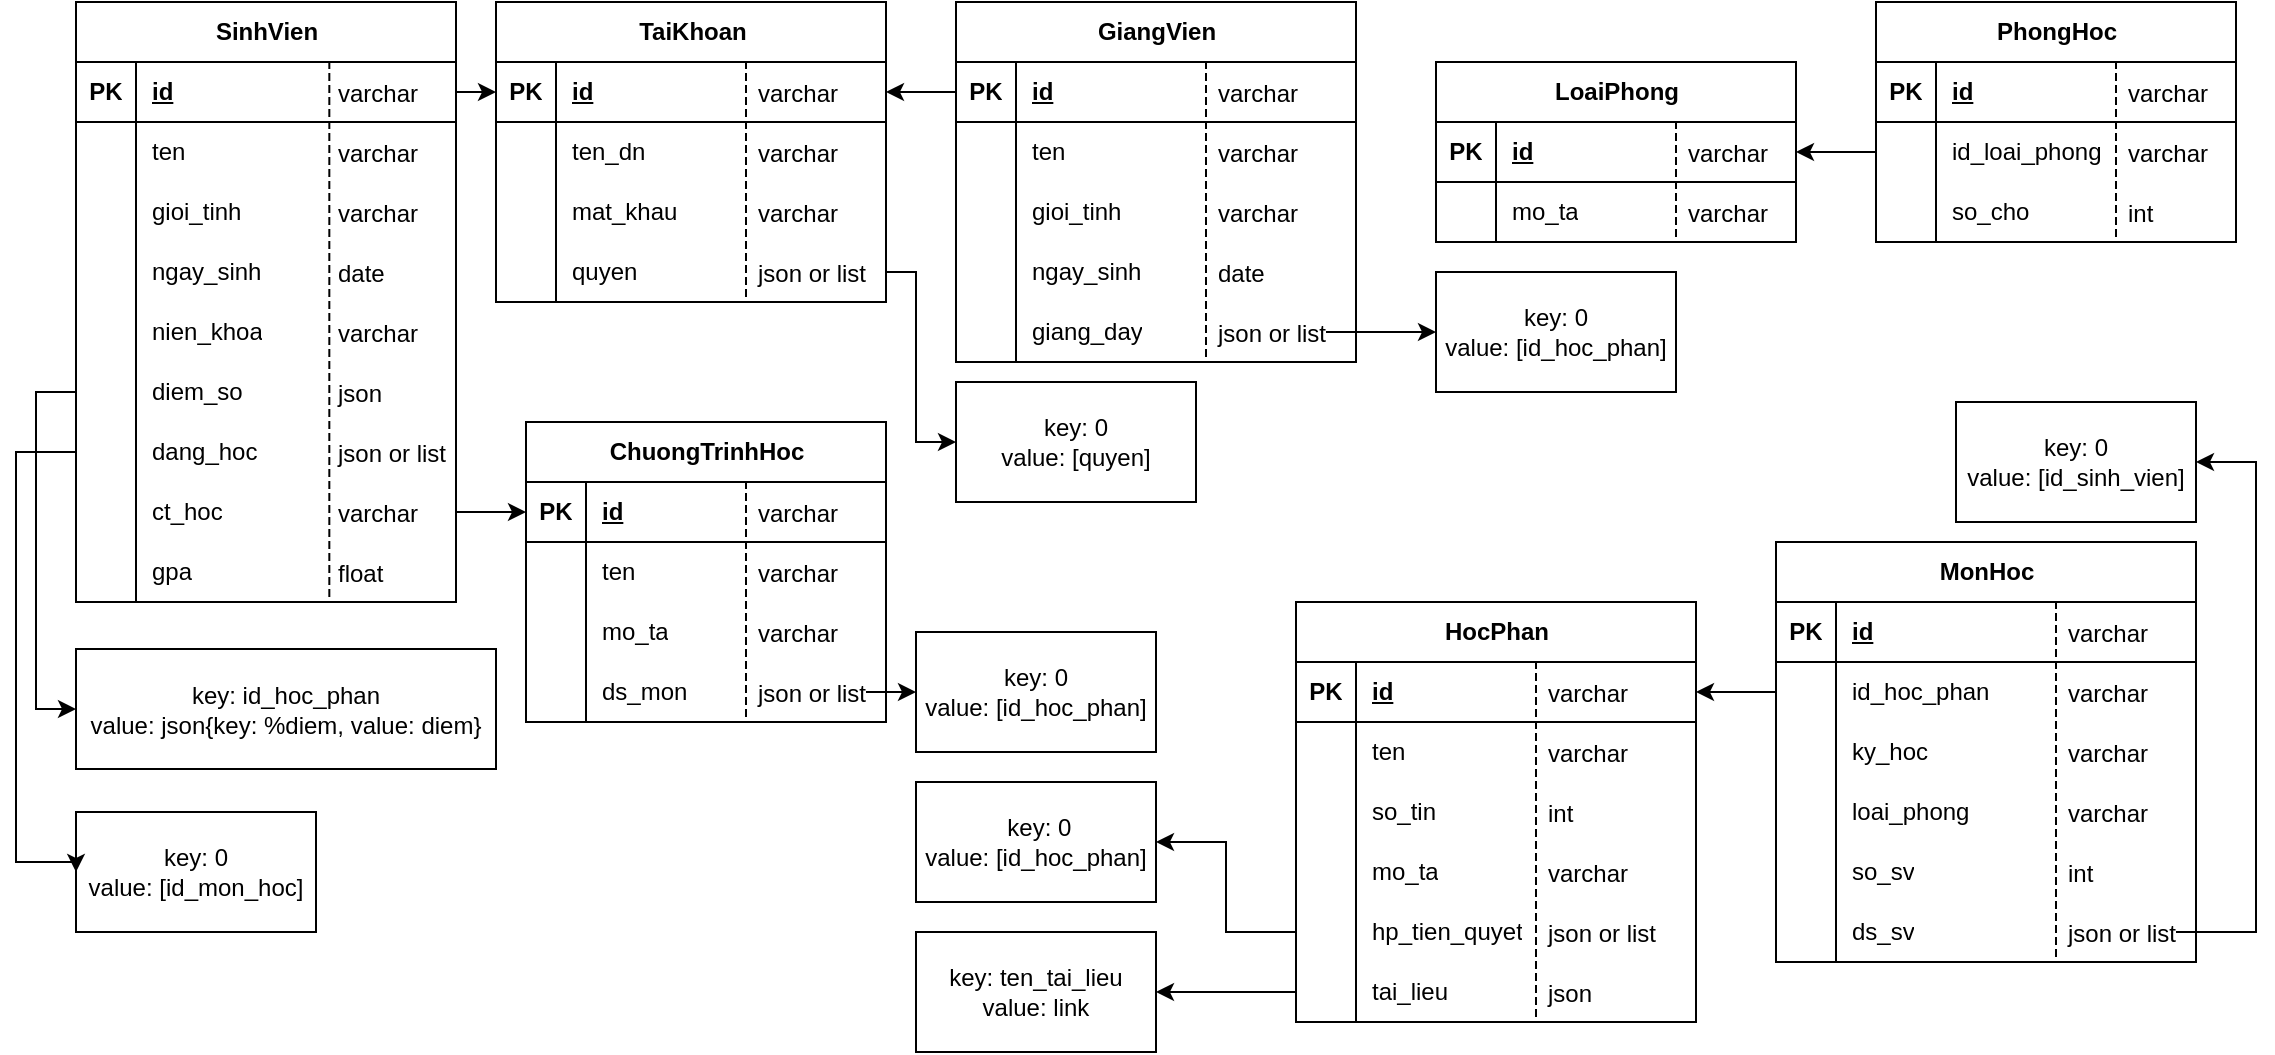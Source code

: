 <mxfile version="22.1.2" type="device" pages="2">
  <diagram id="kvKWFqONCVkDz41ngePx" name="ERD">
    <mxGraphModel dx="1072" dy="551" grid="1" gridSize="10" guides="1" tooltips="1" connect="1" arrows="1" fold="1" page="1" pageScale="1" pageWidth="1169" pageHeight="827" math="0" shadow="0">
      <root>
        <mxCell id="0" />
        <mxCell id="1" parent="0" />
        <mxCell id="SRAI_qYIzzOoZet5pKVk-235" value="" style="group" parent="1" vertex="1" connectable="0">
          <mxGeometry x="250" y="60" width="195" height="150" as="geometry" />
        </mxCell>
        <mxCell id="SRAI_qYIzzOoZet5pKVk-85" value="TaiKhoan" style="shape=table;startSize=30;container=1;collapsible=1;childLayout=tableLayout;fixedRows=1;rowLines=0;fontStyle=1;align=center;resizeLast=1;html=1;" parent="SRAI_qYIzzOoZet5pKVk-235" vertex="1">
          <mxGeometry width="195" height="150" as="geometry" />
        </mxCell>
        <mxCell id="SRAI_qYIzzOoZet5pKVk-86" value="" style="shape=tableRow;horizontal=0;startSize=0;swimlaneHead=0;swimlaneBody=0;fillColor=none;collapsible=0;dropTarget=0;points=[[0,0.5],[1,0.5]];portConstraint=eastwest;top=0;left=0;right=0;bottom=1;" parent="SRAI_qYIzzOoZet5pKVk-85" vertex="1">
          <mxGeometry y="30" width="195" height="30" as="geometry" />
        </mxCell>
        <mxCell id="SRAI_qYIzzOoZet5pKVk-87" value="PK" style="shape=partialRectangle;connectable=0;fillColor=none;top=0;left=0;bottom=0;right=0;fontStyle=1;overflow=hidden;whiteSpace=wrap;html=1;" parent="SRAI_qYIzzOoZet5pKVk-86" vertex="1">
          <mxGeometry width="30" height="30" as="geometry">
            <mxRectangle width="30" height="30" as="alternateBounds" />
          </mxGeometry>
        </mxCell>
        <mxCell id="SRAI_qYIzzOoZet5pKVk-88" value="id" style="shape=partialRectangle;connectable=0;fillColor=none;top=0;left=0;bottom=0;right=0;align=left;spacingLeft=6;fontStyle=5;overflow=hidden;whiteSpace=wrap;html=1;" parent="SRAI_qYIzzOoZet5pKVk-86" vertex="1">
          <mxGeometry x="30" width="165" height="30" as="geometry">
            <mxRectangle width="165" height="30" as="alternateBounds" />
          </mxGeometry>
        </mxCell>
        <mxCell id="SRAI_qYIzzOoZet5pKVk-89" value="" style="shape=tableRow;horizontal=0;startSize=0;swimlaneHead=0;swimlaneBody=0;fillColor=none;collapsible=0;dropTarget=0;points=[[0,0.5],[1,0.5]];portConstraint=eastwest;top=0;left=0;right=0;bottom=0;" parent="SRAI_qYIzzOoZet5pKVk-85" vertex="1">
          <mxGeometry y="60" width="195" height="30" as="geometry" />
        </mxCell>
        <mxCell id="SRAI_qYIzzOoZet5pKVk-90" value="" style="shape=partialRectangle;connectable=0;fillColor=none;top=0;left=0;bottom=0;right=0;editable=1;overflow=hidden;whiteSpace=wrap;html=1;" parent="SRAI_qYIzzOoZet5pKVk-89" vertex="1">
          <mxGeometry width="30" height="30" as="geometry">
            <mxRectangle width="30" height="30" as="alternateBounds" />
          </mxGeometry>
        </mxCell>
        <mxCell id="SRAI_qYIzzOoZet5pKVk-91" value="ten_dn" style="shape=partialRectangle;connectable=0;fillColor=none;top=0;left=0;bottom=0;right=0;align=left;spacingLeft=6;overflow=hidden;whiteSpace=wrap;html=1;" parent="SRAI_qYIzzOoZet5pKVk-89" vertex="1">
          <mxGeometry x="30" width="165" height="30" as="geometry">
            <mxRectangle width="165" height="30" as="alternateBounds" />
          </mxGeometry>
        </mxCell>
        <mxCell id="SRAI_qYIzzOoZet5pKVk-92" value="" style="shape=tableRow;horizontal=0;startSize=0;swimlaneHead=0;swimlaneBody=0;fillColor=none;collapsible=0;dropTarget=0;points=[[0,0.5],[1,0.5]];portConstraint=eastwest;top=0;left=0;right=0;bottom=0;" parent="SRAI_qYIzzOoZet5pKVk-85" vertex="1">
          <mxGeometry y="90" width="195" height="30" as="geometry" />
        </mxCell>
        <mxCell id="SRAI_qYIzzOoZet5pKVk-93" value="" style="shape=partialRectangle;connectable=0;fillColor=none;top=0;left=0;bottom=0;right=0;editable=1;overflow=hidden;whiteSpace=wrap;html=1;" parent="SRAI_qYIzzOoZet5pKVk-92" vertex="1">
          <mxGeometry width="30" height="30" as="geometry">
            <mxRectangle width="30" height="30" as="alternateBounds" />
          </mxGeometry>
        </mxCell>
        <mxCell id="SRAI_qYIzzOoZet5pKVk-94" value="mat_khau" style="shape=partialRectangle;connectable=0;fillColor=none;top=0;left=0;bottom=0;right=0;align=left;spacingLeft=6;overflow=hidden;whiteSpace=wrap;html=1;" parent="SRAI_qYIzzOoZet5pKVk-92" vertex="1">
          <mxGeometry x="30" width="165" height="30" as="geometry">
            <mxRectangle width="165" height="30" as="alternateBounds" />
          </mxGeometry>
        </mxCell>
        <mxCell id="SRAI_qYIzzOoZet5pKVk-95" value="" style="shape=tableRow;horizontal=0;startSize=0;swimlaneHead=0;swimlaneBody=0;fillColor=none;collapsible=0;dropTarget=0;points=[[0,0.5],[1,0.5]];portConstraint=eastwest;top=0;left=0;right=0;bottom=0;" parent="SRAI_qYIzzOoZet5pKVk-85" vertex="1">
          <mxGeometry y="120" width="195" height="30" as="geometry" />
        </mxCell>
        <mxCell id="SRAI_qYIzzOoZet5pKVk-96" value="" style="shape=partialRectangle;connectable=0;fillColor=none;top=0;left=0;bottom=0;right=0;editable=1;overflow=hidden;whiteSpace=wrap;html=1;" parent="SRAI_qYIzzOoZet5pKVk-95" vertex="1">
          <mxGeometry width="30" height="30" as="geometry">
            <mxRectangle width="30" height="30" as="alternateBounds" />
          </mxGeometry>
        </mxCell>
        <mxCell id="SRAI_qYIzzOoZet5pKVk-97" value="quyen" style="shape=partialRectangle;connectable=0;fillColor=none;top=0;left=0;bottom=0;right=0;align=left;spacingLeft=6;overflow=hidden;whiteSpace=wrap;html=1;" parent="SRAI_qYIzzOoZet5pKVk-95" vertex="1">
          <mxGeometry x="30" width="165" height="30" as="geometry">
            <mxRectangle width="165" height="30" as="alternateBounds" />
          </mxGeometry>
        </mxCell>
        <mxCell id="SRAI_qYIzzOoZet5pKVk-216" value="varchar" style="shape=partialRectangle;fillColor=none;align=left;verticalAlign=middle;strokeColor=none;spacingLeft=34;rotatable=0;points=[[0,0.5],[1,0.5]];portConstraint=eastwest;dropTarget=0;" parent="SRAI_qYIzzOoZet5pKVk-235" vertex="1">
          <mxGeometry x="95" y="30" width="90" height="30" as="geometry" />
        </mxCell>
        <mxCell id="SRAI_qYIzzOoZet5pKVk-217" value="" style="shape=partialRectangle;top=0;left=0;bottom=0;fillColor=none;stokeWidth=1;dashed=1;align=left;verticalAlign=middle;spacingLeft=4;spacingRight=4;overflow=hidden;rotatable=0;points=[];portConstraint=eastwest;part=1;" parent="SRAI_qYIzzOoZet5pKVk-216" vertex="1" connectable="0">
          <mxGeometry width="30" height="30" as="geometry" />
        </mxCell>
        <mxCell id="SRAI_qYIzzOoZet5pKVk-218" value="varchar" style="shape=partialRectangle;fillColor=none;align=left;verticalAlign=middle;strokeColor=none;spacingLeft=34;rotatable=0;points=[[0,0.5],[1,0.5]];portConstraint=eastwest;dropTarget=0;" parent="SRAI_qYIzzOoZet5pKVk-235" vertex="1">
          <mxGeometry x="95" y="60" width="90" height="30" as="geometry" />
        </mxCell>
        <mxCell id="SRAI_qYIzzOoZet5pKVk-219" value="" style="shape=partialRectangle;top=0;left=0;bottom=0;fillColor=none;stokeWidth=1;dashed=1;align=left;verticalAlign=middle;spacingLeft=4;spacingRight=4;overflow=hidden;rotatable=0;points=[];portConstraint=eastwest;part=1;" parent="SRAI_qYIzzOoZet5pKVk-218" vertex="1" connectable="0">
          <mxGeometry width="30" height="30" as="geometry" />
        </mxCell>
        <mxCell id="SRAI_qYIzzOoZet5pKVk-220" value="varchar" style="shape=partialRectangle;fillColor=none;align=left;verticalAlign=middle;strokeColor=none;spacingLeft=34;rotatable=0;points=[[0,0.5],[1,0.5]];portConstraint=eastwest;dropTarget=0;" parent="SRAI_qYIzzOoZet5pKVk-235" vertex="1">
          <mxGeometry x="95" y="90" width="90" height="30" as="geometry" />
        </mxCell>
        <mxCell id="SRAI_qYIzzOoZet5pKVk-221" value="" style="shape=partialRectangle;top=0;left=0;bottom=0;fillColor=none;stokeWidth=1;dashed=1;align=left;verticalAlign=middle;spacingLeft=4;spacingRight=4;overflow=hidden;rotatable=0;points=[];portConstraint=eastwest;part=1;" parent="SRAI_qYIzzOoZet5pKVk-220" vertex="1" connectable="0">
          <mxGeometry width="30" height="30" as="geometry" />
        </mxCell>
        <mxCell id="SRAI_qYIzzOoZet5pKVk-222" value="json or list" style="shape=partialRectangle;fillColor=none;align=left;verticalAlign=middle;strokeColor=none;spacingLeft=34;rotatable=0;points=[[0,0.5],[1,0.5]];portConstraint=eastwest;dropTarget=0;" parent="SRAI_qYIzzOoZet5pKVk-235" vertex="1">
          <mxGeometry x="95" y="120" width="90" height="30" as="geometry" />
        </mxCell>
        <mxCell id="SRAI_qYIzzOoZet5pKVk-223" value="" style="shape=partialRectangle;top=0;left=0;bottom=0;fillColor=none;stokeWidth=1;dashed=1;align=left;verticalAlign=middle;spacingLeft=4;spacingRight=4;overflow=hidden;rotatable=0;points=[];portConstraint=eastwest;part=1;" parent="SRAI_qYIzzOoZet5pKVk-222" vertex="1" connectable="0">
          <mxGeometry width="30" height="30" as="geometry" />
        </mxCell>
        <mxCell id="SRAI_qYIzzOoZet5pKVk-236" value="" style="group" parent="1" vertex="1" connectable="0">
          <mxGeometry x="265" y="270" width="180" height="150" as="geometry" />
        </mxCell>
        <mxCell id="SRAI_qYIzzOoZet5pKVk-124" value="ChuongTrinhHoc" style="shape=table;startSize=30;container=1;collapsible=1;childLayout=tableLayout;fixedRows=1;rowLines=0;fontStyle=1;align=center;resizeLast=1;html=1;" parent="SRAI_qYIzzOoZet5pKVk-236" vertex="1">
          <mxGeometry width="180" height="150" as="geometry" />
        </mxCell>
        <mxCell id="SRAI_qYIzzOoZet5pKVk-125" value="" style="shape=tableRow;horizontal=0;startSize=0;swimlaneHead=0;swimlaneBody=0;fillColor=none;collapsible=0;dropTarget=0;points=[[0,0.5],[1,0.5]];portConstraint=eastwest;top=0;left=0;right=0;bottom=1;" parent="SRAI_qYIzzOoZet5pKVk-124" vertex="1">
          <mxGeometry y="30" width="180" height="30" as="geometry" />
        </mxCell>
        <mxCell id="SRAI_qYIzzOoZet5pKVk-126" value="PK" style="shape=partialRectangle;connectable=0;fillColor=none;top=0;left=0;bottom=0;right=0;fontStyle=1;overflow=hidden;whiteSpace=wrap;html=1;" parent="SRAI_qYIzzOoZet5pKVk-125" vertex="1">
          <mxGeometry width="30" height="30" as="geometry">
            <mxRectangle width="30" height="30" as="alternateBounds" />
          </mxGeometry>
        </mxCell>
        <mxCell id="SRAI_qYIzzOoZet5pKVk-127" value="id" style="shape=partialRectangle;connectable=0;fillColor=none;top=0;left=0;bottom=0;right=0;align=left;spacingLeft=6;fontStyle=5;overflow=hidden;whiteSpace=wrap;html=1;" parent="SRAI_qYIzzOoZet5pKVk-125" vertex="1">
          <mxGeometry x="30" width="150" height="30" as="geometry">
            <mxRectangle width="150" height="30" as="alternateBounds" />
          </mxGeometry>
        </mxCell>
        <mxCell id="SRAI_qYIzzOoZet5pKVk-128" value="" style="shape=tableRow;horizontal=0;startSize=0;swimlaneHead=0;swimlaneBody=0;fillColor=none;collapsible=0;dropTarget=0;points=[[0,0.5],[1,0.5]];portConstraint=eastwest;top=0;left=0;right=0;bottom=0;" parent="SRAI_qYIzzOoZet5pKVk-124" vertex="1">
          <mxGeometry y="60" width="180" height="30" as="geometry" />
        </mxCell>
        <mxCell id="SRAI_qYIzzOoZet5pKVk-129" value="" style="shape=partialRectangle;connectable=0;fillColor=none;top=0;left=0;bottom=0;right=0;editable=1;overflow=hidden;whiteSpace=wrap;html=1;" parent="SRAI_qYIzzOoZet5pKVk-128" vertex="1">
          <mxGeometry width="30" height="30" as="geometry">
            <mxRectangle width="30" height="30" as="alternateBounds" />
          </mxGeometry>
        </mxCell>
        <mxCell id="SRAI_qYIzzOoZet5pKVk-130" value="ten" style="shape=partialRectangle;connectable=0;fillColor=none;top=0;left=0;bottom=0;right=0;align=left;spacingLeft=6;overflow=hidden;whiteSpace=wrap;html=1;" parent="SRAI_qYIzzOoZet5pKVk-128" vertex="1">
          <mxGeometry x="30" width="150" height="30" as="geometry">
            <mxRectangle width="150" height="30" as="alternateBounds" />
          </mxGeometry>
        </mxCell>
        <mxCell id="SRAI_qYIzzOoZet5pKVk-131" value="" style="shape=tableRow;horizontal=0;startSize=0;swimlaneHead=0;swimlaneBody=0;fillColor=none;collapsible=0;dropTarget=0;points=[[0,0.5],[1,0.5]];portConstraint=eastwest;top=0;left=0;right=0;bottom=0;" parent="SRAI_qYIzzOoZet5pKVk-124" vertex="1">
          <mxGeometry y="90" width="180" height="30" as="geometry" />
        </mxCell>
        <mxCell id="SRAI_qYIzzOoZet5pKVk-132" value="" style="shape=partialRectangle;connectable=0;fillColor=none;top=0;left=0;bottom=0;right=0;editable=1;overflow=hidden;whiteSpace=wrap;html=1;" parent="SRAI_qYIzzOoZet5pKVk-131" vertex="1">
          <mxGeometry width="30" height="30" as="geometry">
            <mxRectangle width="30" height="30" as="alternateBounds" />
          </mxGeometry>
        </mxCell>
        <mxCell id="SRAI_qYIzzOoZet5pKVk-133" value="mo_ta" style="shape=partialRectangle;connectable=0;fillColor=none;top=0;left=0;bottom=0;right=0;align=left;spacingLeft=6;overflow=hidden;whiteSpace=wrap;html=1;" parent="SRAI_qYIzzOoZet5pKVk-131" vertex="1">
          <mxGeometry x="30" width="150" height="30" as="geometry">
            <mxRectangle width="150" height="30" as="alternateBounds" />
          </mxGeometry>
        </mxCell>
        <mxCell id="SRAI_qYIzzOoZet5pKVk-134" value="" style="shape=tableRow;horizontal=0;startSize=0;swimlaneHead=0;swimlaneBody=0;fillColor=none;collapsible=0;dropTarget=0;points=[[0,0.5],[1,0.5]];portConstraint=eastwest;top=0;left=0;right=0;bottom=0;" parent="SRAI_qYIzzOoZet5pKVk-124" vertex="1">
          <mxGeometry y="120" width="180" height="30" as="geometry" />
        </mxCell>
        <mxCell id="SRAI_qYIzzOoZet5pKVk-135" value="" style="shape=partialRectangle;connectable=0;fillColor=none;top=0;left=0;bottom=0;right=0;editable=1;overflow=hidden;whiteSpace=wrap;html=1;" parent="SRAI_qYIzzOoZet5pKVk-134" vertex="1">
          <mxGeometry width="30" height="30" as="geometry">
            <mxRectangle width="30" height="30" as="alternateBounds" />
          </mxGeometry>
        </mxCell>
        <mxCell id="SRAI_qYIzzOoZet5pKVk-136" value="ds_mon" style="shape=partialRectangle;connectable=0;fillColor=none;top=0;left=0;bottom=0;right=0;align=left;spacingLeft=6;overflow=hidden;whiteSpace=wrap;html=1;" parent="SRAI_qYIzzOoZet5pKVk-134" vertex="1">
          <mxGeometry x="30" width="150" height="30" as="geometry">
            <mxRectangle width="150" height="30" as="alternateBounds" />
          </mxGeometry>
        </mxCell>
        <mxCell id="SRAI_qYIzzOoZet5pKVk-137" value="varchar" style="shape=partialRectangle;fillColor=none;align=left;verticalAlign=middle;strokeColor=none;spacingLeft=34;rotatable=0;points=[[0,0.5],[1,0.5]];portConstraint=eastwest;dropTarget=0;" parent="SRAI_qYIzzOoZet5pKVk-236" vertex="1">
          <mxGeometry x="80" y="30" width="90" height="30" as="geometry" />
        </mxCell>
        <mxCell id="SRAI_qYIzzOoZet5pKVk-138" value="" style="shape=partialRectangle;top=0;left=0;bottom=0;fillColor=none;stokeWidth=1;dashed=1;align=left;verticalAlign=middle;spacingLeft=4;spacingRight=4;overflow=hidden;rotatable=0;points=[];portConstraint=eastwest;part=1;" parent="SRAI_qYIzzOoZet5pKVk-137" vertex="1" connectable="0">
          <mxGeometry width="30" height="30" as="geometry" />
        </mxCell>
        <mxCell id="SRAI_qYIzzOoZet5pKVk-139" value="varchar" style="shape=partialRectangle;fillColor=none;align=left;verticalAlign=middle;strokeColor=none;spacingLeft=34;rotatable=0;points=[[0,0.5],[1,0.5]];portConstraint=eastwest;dropTarget=0;" parent="SRAI_qYIzzOoZet5pKVk-236" vertex="1">
          <mxGeometry x="80" y="60" width="90" height="30" as="geometry" />
        </mxCell>
        <mxCell id="SRAI_qYIzzOoZet5pKVk-140" value="" style="shape=partialRectangle;top=0;left=0;bottom=0;fillColor=none;stokeWidth=1;dashed=1;align=left;verticalAlign=middle;spacingLeft=4;spacingRight=4;overflow=hidden;rotatable=0;points=[];portConstraint=eastwest;part=1;" parent="SRAI_qYIzzOoZet5pKVk-139" vertex="1" connectable="0">
          <mxGeometry width="30" height="30" as="geometry" />
        </mxCell>
        <mxCell id="SRAI_qYIzzOoZet5pKVk-141" value="varchar" style="shape=partialRectangle;fillColor=none;align=left;verticalAlign=middle;strokeColor=none;spacingLeft=34;rotatable=0;points=[[0,0.5],[1,0.5]];portConstraint=eastwest;dropTarget=0;" parent="SRAI_qYIzzOoZet5pKVk-236" vertex="1">
          <mxGeometry x="80" y="90" width="90" height="30" as="geometry" />
        </mxCell>
        <mxCell id="SRAI_qYIzzOoZet5pKVk-142" value="" style="shape=partialRectangle;top=0;left=0;bottom=0;fillColor=none;stokeWidth=1;dashed=1;align=left;verticalAlign=middle;spacingLeft=4;spacingRight=4;overflow=hidden;rotatable=0;points=[];portConstraint=eastwest;part=1;" parent="SRAI_qYIzzOoZet5pKVk-141" vertex="1" connectable="0">
          <mxGeometry width="30" height="30" as="geometry" />
        </mxCell>
        <mxCell id="SRAI_qYIzzOoZet5pKVk-143" value="json or list" style="shape=partialRectangle;fillColor=none;align=left;verticalAlign=middle;strokeColor=none;spacingLeft=34;rotatable=0;points=[[0,0.5],[1,0.5]];portConstraint=eastwest;dropTarget=0;" parent="SRAI_qYIzzOoZet5pKVk-236" vertex="1">
          <mxGeometry x="80" y="120" width="90" height="30" as="geometry" />
        </mxCell>
        <mxCell id="SRAI_qYIzzOoZet5pKVk-144" value="" style="shape=partialRectangle;top=0;left=0;bottom=0;fillColor=none;stokeWidth=1;dashed=1;align=left;verticalAlign=middle;spacingLeft=4;spacingRight=4;overflow=hidden;rotatable=0;points=[];portConstraint=eastwest;part=1;" parent="SRAI_qYIzzOoZet5pKVk-143" vertex="1" connectable="0">
          <mxGeometry width="30" height="30" as="geometry" />
        </mxCell>
        <mxCell id="SRAI_qYIzzOoZet5pKVk-237" value="" style="group" parent="1" vertex="1" connectable="0">
          <mxGeometry x="40" y="60" width="190" height="300" as="geometry" />
        </mxCell>
        <mxCell id="SRAI_qYIzzOoZet5pKVk-16" value="SinhVien" style="shape=table;startSize=30;container=1;collapsible=1;childLayout=tableLayout;fixedRows=1;rowLines=0;fontStyle=1;align=center;resizeLast=1;html=1;" parent="SRAI_qYIzzOoZet5pKVk-237" vertex="1">
          <mxGeometry width="190" height="300" as="geometry" />
        </mxCell>
        <mxCell id="SRAI_qYIzzOoZet5pKVk-17" value="" style="shape=tableRow;horizontal=0;startSize=0;swimlaneHead=0;swimlaneBody=0;fillColor=none;collapsible=0;dropTarget=0;points=[[0,0.5],[1,0.5]];portConstraint=eastwest;top=0;left=0;right=0;bottom=1;" parent="SRAI_qYIzzOoZet5pKVk-16" vertex="1">
          <mxGeometry y="30" width="190" height="30" as="geometry" />
        </mxCell>
        <mxCell id="SRAI_qYIzzOoZet5pKVk-18" value="PK" style="shape=partialRectangle;connectable=0;fillColor=none;top=0;left=0;bottom=0;right=0;fontStyle=1;overflow=hidden;whiteSpace=wrap;html=1;" parent="SRAI_qYIzzOoZet5pKVk-17" vertex="1">
          <mxGeometry width="30" height="30" as="geometry">
            <mxRectangle width="30" height="30" as="alternateBounds" />
          </mxGeometry>
        </mxCell>
        <mxCell id="SRAI_qYIzzOoZet5pKVk-19" value="id" style="shape=partialRectangle;connectable=0;fillColor=none;top=0;left=0;bottom=0;right=0;align=left;spacingLeft=6;fontStyle=5;overflow=hidden;whiteSpace=wrap;html=1;" parent="SRAI_qYIzzOoZet5pKVk-17" vertex="1">
          <mxGeometry x="30" width="160" height="30" as="geometry">
            <mxRectangle width="160" height="30" as="alternateBounds" />
          </mxGeometry>
        </mxCell>
        <mxCell id="SRAI_qYIzzOoZet5pKVk-20" value="" style="shape=tableRow;horizontal=0;startSize=0;swimlaneHead=0;swimlaneBody=0;fillColor=none;collapsible=0;dropTarget=0;points=[[0,0.5],[1,0.5]];portConstraint=eastwest;top=0;left=0;right=0;bottom=0;" parent="SRAI_qYIzzOoZet5pKVk-16" vertex="1">
          <mxGeometry y="60" width="190" height="30" as="geometry" />
        </mxCell>
        <mxCell id="SRAI_qYIzzOoZet5pKVk-21" value="" style="shape=partialRectangle;connectable=0;fillColor=none;top=0;left=0;bottom=0;right=0;editable=1;overflow=hidden;whiteSpace=wrap;html=1;" parent="SRAI_qYIzzOoZet5pKVk-20" vertex="1">
          <mxGeometry width="30" height="30" as="geometry">
            <mxRectangle width="30" height="30" as="alternateBounds" />
          </mxGeometry>
        </mxCell>
        <mxCell id="SRAI_qYIzzOoZet5pKVk-22" value="ten" style="shape=partialRectangle;connectable=0;fillColor=none;top=0;left=0;bottom=0;right=0;align=left;spacingLeft=6;overflow=hidden;whiteSpace=wrap;html=1;" parent="SRAI_qYIzzOoZet5pKVk-20" vertex="1">
          <mxGeometry x="30" width="160" height="30" as="geometry">
            <mxRectangle width="160" height="30" as="alternateBounds" />
          </mxGeometry>
        </mxCell>
        <mxCell id="SRAI_qYIzzOoZet5pKVk-23" value="" style="shape=tableRow;horizontal=0;startSize=0;swimlaneHead=0;swimlaneBody=0;fillColor=none;collapsible=0;dropTarget=0;points=[[0,0.5],[1,0.5]];portConstraint=eastwest;top=0;left=0;right=0;bottom=0;" parent="SRAI_qYIzzOoZet5pKVk-16" vertex="1">
          <mxGeometry y="90" width="190" height="30" as="geometry" />
        </mxCell>
        <mxCell id="SRAI_qYIzzOoZet5pKVk-24" value="" style="shape=partialRectangle;connectable=0;fillColor=none;top=0;left=0;bottom=0;right=0;editable=1;overflow=hidden;whiteSpace=wrap;html=1;" parent="SRAI_qYIzzOoZet5pKVk-23" vertex="1">
          <mxGeometry width="30" height="30" as="geometry">
            <mxRectangle width="30" height="30" as="alternateBounds" />
          </mxGeometry>
        </mxCell>
        <mxCell id="SRAI_qYIzzOoZet5pKVk-25" value="gioi_tinh" style="shape=partialRectangle;connectable=0;fillColor=none;top=0;left=0;bottom=0;right=0;align=left;spacingLeft=6;overflow=hidden;whiteSpace=wrap;html=1;" parent="SRAI_qYIzzOoZet5pKVk-23" vertex="1">
          <mxGeometry x="30" width="160" height="30" as="geometry">
            <mxRectangle width="160" height="30" as="alternateBounds" />
          </mxGeometry>
        </mxCell>
        <mxCell id="SRAI_qYIzzOoZet5pKVk-26" value="" style="shape=tableRow;horizontal=0;startSize=0;swimlaneHead=0;swimlaneBody=0;fillColor=none;collapsible=0;dropTarget=0;points=[[0,0.5],[1,0.5]];portConstraint=eastwest;top=0;left=0;right=0;bottom=0;" parent="SRAI_qYIzzOoZet5pKVk-16" vertex="1">
          <mxGeometry y="120" width="190" height="30" as="geometry" />
        </mxCell>
        <mxCell id="SRAI_qYIzzOoZet5pKVk-27" value="" style="shape=partialRectangle;connectable=0;fillColor=none;top=0;left=0;bottom=0;right=0;editable=1;overflow=hidden;whiteSpace=wrap;html=1;" parent="SRAI_qYIzzOoZet5pKVk-26" vertex="1">
          <mxGeometry width="30" height="30" as="geometry">
            <mxRectangle width="30" height="30" as="alternateBounds" />
          </mxGeometry>
        </mxCell>
        <mxCell id="SRAI_qYIzzOoZet5pKVk-28" value="ngay_sinh" style="shape=partialRectangle;connectable=0;fillColor=none;top=0;left=0;bottom=0;right=0;align=left;spacingLeft=6;overflow=hidden;whiteSpace=wrap;html=1;" parent="SRAI_qYIzzOoZet5pKVk-26" vertex="1">
          <mxGeometry x="30" width="160" height="30" as="geometry">
            <mxRectangle width="160" height="30" as="alternateBounds" />
          </mxGeometry>
        </mxCell>
        <mxCell id="SRAI_qYIzzOoZet5pKVk-150" value="" style="shape=tableRow;horizontal=0;startSize=0;swimlaneHead=0;swimlaneBody=0;fillColor=none;collapsible=0;dropTarget=0;points=[[0,0.5],[1,0.5]];portConstraint=eastwest;top=0;left=0;right=0;bottom=0;" parent="SRAI_qYIzzOoZet5pKVk-16" vertex="1">
          <mxGeometry y="150" width="190" height="30" as="geometry" />
        </mxCell>
        <mxCell id="SRAI_qYIzzOoZet5pKVk-151" value="" style="shape=partialRectangle;connectable=0;fillColor=none;top=0;left=0;bottom=0;right=0;editable=1;overflow=hidden;whiteSpace=wrap;html=1;" parent="SRAI_qYIzzOoZet5pKVk-150" vertex="1">
          <mxGeometry width="30" height="30" as="geometry">
            <mxRectangle width="30" height="30" as="alternateBounds" />
          </mxGeometry>
        </mxCell>
        <mxCell id="SRAI_qYIzzOoZet5pKVk-152" value="nien_khoa" style="shape=partialRectangle;connectable=0;fillColor=none;top=0;left=0;bottom=0;right=0;align=left;spacingLeft=6;overflow=hidden;whiteSpace=wrap;html=1;" parent="SRAI_qYIzzOoZet5pKVk-150" vertex="1">
          <mxGeometry x="30" width="160" height="30" as="geometry">
            <mxRectangle width="160" height="30" as="alternateBounds" />
          </mxGeometry>
        </mxCell>
        <mxCell id="SRAI_qYIzzOoZet5pKVk-153" value="" style="shape=tableRow;horizontal=0;startSize=0;swimlaneHead=0;swimlaneBody=0;fillColor=none;collapsible=0;dropTarget=0;points=[[0,0.5],[1,0.5]];portConstraint=eastwest;top=0;left=0;right=0;bottom=0;" parent="SRAI_qYIzzOoZet5pKVk-16" vertex="1">
          <mxGeometry y="180" width="190" height="30" as="geometry" />
        </mxCell>
        <mxCell id="SRAI_qYIzzOoZet5pKVk-154" value="" style="shape=partialRectangle;connectable=0;fillColor=none;top=0;left=0;bottom=0;right=0;editable=1;overflow=hidden;whiteSpace=wrap;html=1;" parent="SRAI_qYIzzOoZet5pKVk-153" vertex="1">
          <mxGeometry width="30" height="30" as="geometry">
            <mxRectangle width="30" height="30" as="alternateBounds" />
          </mxGeometry>
        </mxCell>
        <mxCell id="SRAI_qYIzzOoZet5pKVk-155" value="diem_so" style="shape=partialRectangle;connectable=0;fillColor=none;top=0;left=0;bottom=0;right=0;align=left;spacingLeft=6;overflow=hidden;whiteSpace=wrap;html=1;" parent="SRAI_qYIzzOoZet5pKVk-153" vertex="1">
          <mxGeometry x="30" width="160" height="30" as="geometry">
            <mxRectangle width="160" height="30" as="alternateBounds" />
          </mxGeometry>
        </mxCell>
        <mxCell id="SRAI_qYIzzOoZet5pKVk-156" value="" style="shape=tableRow;horizontal=0;startSize=0;swimlaneHead=0;swimlaneBody=0;fillColor=none;collapsible=0;dropTarget=0;points=[[0,0.5],[1,0.5]];portConstraint=eastwest;top=0;left=0;right=0;bottom=0;" parent="SRAI_qYIzzOoZet5pKVk-16" vertex="1">
          <mxGeometry y="210" width="190" height="30" as="geometry" />
        </mxCell>
        <mxCell id="SRAI_qYIzzOoZet5pKVk-157" value="" style="shape=partialRectangle;connectable=0;fillColor=none;top=0;left=0;bottom=0;right=0;editable=1;overflow=hidden;whiteSpace=wrap;html=1;" parent="SRAI_qYIzzOoZet5pKVk-156" vertex="1">
          <mxGeometry width="30" height="30" as="geometry">
            <mxRectangle width="30" height="30" as="alternateBounds" />
          </mxGeometry>
        </mxCell>
        <mxCell id="SRAI_qYIzzOoZet5pKVk-158" value="dang_hoc" style="shape=partialRectangle;connectable=0;fillColor=none;top=0;left=0;bottom=0;right=0;align=left;spacingLeft=6;overflow=hidden;whiteSpace=wrap;html=1;" parent="SRAI_qYIzzOoZet5pKVk-156" vertex="1">
          <mxGeometry x="30" width="160" height="30" as="geometry">
            <mxRectangle width="160" height="30" as="alternateBounds" />
          </mxGeometry>
        </mxCell>
        <mxCell id="SRAI_qYIzzOoZet5pKVk-267" style="shape=tableRow;horizontal=0;startSize=0;swimlaneHead=0;swimlaneBody=0;fillColor=none;collapsible=0;dropTarget=0;points=[[0,0.5],[1,0.5]];portConstraint=eastwest;top=0;left=0;right=0;bottom=0;" parent="SRAI_qYIzzOoZet5pKVk-16" vertex="1">
          <mxGeometry y="240" width="190" height="30" as="geometry" />
        </mxCell>
        <mxCell id="SRAI_qYIzzOoZet5pKVk-268" style="shape=partialRectangle;connectable=0;fillColor=none;top=0;left=0;bottom=0;right=0;editable=1;overflow=hidden;whiteSpace=wrap;html=1;" parent="SRAI_qYIzzOoZet5pKVk-267" vertex="1">
          <mxGeometry width="30" height="30" as="geometry">
            <mxRectangle width="30" height="30" as="alternateBounds" />
          </mxGeometry>
        </mxCell>
        <mxCell id="SRAI_qYIzzOoZet5pKVk-269" value="ct_hoc" style="shape=partialRectangle;connectable=0;fillColor=none;top=0;left=0;bottom=0;right=0;align=left;spacingLeft=6;overflow=hidden;whiteSpace=wrap;html=1;" parent="SRAI_qYIzzOoZet5pKVk-267" vertex="1">
          <mxGeometry x="30" width="160" height="30" as="geometry">
            <mxRectangle width="160" height="30" as="alternateBounds" />
          </mxGeometry>
        </mxCell>
        <mxCell id="jOV7yjbubgc_aujzN_1O-8" style="shape=tableRow;horizontal=0;startSize=0;swimlaneHead=0;swimlaneBody=0;fillColor=none;collapsible=0;dropTarget=0;points=[[0,0.5],[1,0.5]];portConstraint=eastwest;top=0;left=0;right=0;bottom=0;" vertex="1" parent="SRAI_qYIzzOoZet5pKVk-16">
          <mxGeometry y="270" width="190" height="30" as="geometry" />
        </mxCell>
        <mxCell id="jOV7yjbubgc_aujzN_1O-9" style="shape=partialRectangle;connectable=0;fillColor=none;top=0;left=0;bottom=0;right=0;editable=1;overflow=hidden;whiteSpace=wrap;html=1;" vertex="1" parent="jOV7yjbubgc_aujzN_1O-8">
          <mxGeometry width="30" height="30" as="geometry">
            <mxRectangle width="30" height="30" as="alternateBounds" />
          </mxGeometry>
        </mxCell>
        <mxCell id="jOV7yjbubgc_aujzN_1O-10" value="gpa" style="shape=partialRectangle;connectable=0;fillColor=none;top=0;left=0;bottom=0;right=0;align=left;spacingLeft=6;overflow=hidden;whiteSpace=wrap;html=1;" vertex="1" parent="jOV7yjbubgc_aujzN_1O-8">
          <mxGeometry x="30" width="160" height="30" as="geometry">
            <mxRectangle width="160" height="30" as="alternateBounds" />
          </mxGeometry>
        </mxCell>
        <mxCell id="SRAI_qYIzzOoZet5pKVk-145" value="varchar" style="shape=partialRectangle;fillColor=none;align=left;verticalAlign=middle;strokeColor=none;spacingLeft=34;rotatable=0;points=[[0,0.5],[1,0.5]];portConstraint=eastwest;dropTarget=0;" parent="SRAI_qYIzzOoZet5pKVk-237" vertex="1">
          <mxGeometry x="95" y="30" width="95" height="30" as="geometry" />
        </mxCell>
        <mxCell id="SRAI_qYIzzOoZet5pKVk-146" value="" style="shape=partialRectangle;top=0;left=0;bottom=0;fillColor=none;stokeWidth=1;dashed=1;align=left;verticalAlign=middle;spacingLeft=4;spacingRight=4;overflow=hidden;rotatable=0;points=[];portConstraint=eastwest;part=1;" parent="SRAI_qYIzzOoZet5pKVk-145" vertex="1" connectable="0">
          <mxGeometry width="31.667" height="30" as="geometry" />
        </mxCell>
        <mxCell id="SRAI_qYIzzOoZet5pKVk-159" value="varchar" style="shape=partialRectangle;fillColor=none;align=left;verticalAlign=middle;strokeColor=none;spacingLeft=34;rotatable=0;points=[[0,0.5],[1,0.5]];portConstraint=eastwest;dropTarget=0;" parent="SRAI_qYIzzOoZet5pKVk-237" vertex="1">
          <mxGeometry x="95" y="60" width="95" height="30" as="geometry" />
        </mxCell>
        <mxCell id="SRAI_qYIzzOoZet5pKVk-160" value="" style="shape=partialRectangle;top=0;left=0;bottom=0;fillColor=none;stokeWidth=1;dashed=1;align=left;verticalAlign=middle;spacingLeft=4;spacingRight=4;overflow=hidden;rotatable=0;points=[];portConstraint=eastwest;part=1;" parent="SRAI_qYIzzOoZet5pKVk-159" vertex="1" connectable="0">
          <mxGeometry width="31.667" height="30" as="geometry" />
        </mxCell>
        <mxCell id="SRAI_qYIzzOoZet5pKVk-161" value="varchar" style="shape=partialRectangle;fillColor=none;align=left;verticalAlign=middle;strokeColor=none;spacingLeft=34;rotatable=0;points=[[0,0.5],[1,0.5]];portConstraint=eastwest;dropTarget=0;" parent="SRAI_qYIzzOoZet5pKVk-237" vertex="1">
          <mxGeometry x="95" y="90" width="95" height="30" as="geometry" />
        </mxCell>
        <mxCell id="SRAI_qYIzzOoZet5pKVk-162" value="" style="shape=partialRectangle;top=0;left=0;bottom=0;fillColor=none;stokeWidth=1;dashed=1;align=left;verticalAlign=middle;spacingLeft=4;spacingRight=4;overflow=hidden;rotatable=0;points=[];portConstraint=eastwest;part=1;" parent="SRAI_qYIzzOoZet5pKVk-161" vertex="1" connectable="0">
          <mxGeometry width="31.667" height="30" as="geometry" />
        </mxCell>
        <mxCell id="SRAI_qYIzzOoZet5pKVk-163" value="date" style="shape=partialRectangle;fillColor=none;align=left;verticalAlign=middle;strokeColor=none;spacingLeft=34;rotatable=0;points=[[0,0.5],[1,0.5]];portConstraint=eastwest;dropTarget=0;" parent="SRAI_qYIzzOoZet5pKVk-237" vertex="1">
          <mxGeometry x="95" y="120" width="95" height="30" as="geometry" />
        </mxCell>
        <mxCell id="SRAI_qYIzzOoZet5pKVk-164" value="" style="shape=partialRectangle;top=0;left=0;bottom=0;fillColor=none;stokeWidth=1;dashed=1;align=left;verticalAlign=middle;spacingLeft=4;spacingRight=4;overflow=hidden;rotatable=0;points=[];portConstraint=eastwest;part=1;" parent="SRAI_qYIzzOoZet5pKVk-163" vertex="1" connectable="0">
          <mxGeometry width="31.667" height="30" as="geometry" />
        </mxCell>
        <mxCell id="SRAI_qYIzzOoZet5pKVk-165" value="varchar" style="shape=partialRectangle;fillColor=none;align=left;verticalAlign=middle;strokeColor=none;spacingLeft=34;rotatable=0;points=[[0,0.5],[1,0.5]];portConstraint=eastwest;dropTarget=0;" parent="SRAI_qYIzzOoZet5pKVk-237" vertex="1">
          <mxGeometry x="95" y="150" width="95" height="30" as="geometry" />
        </mxCell>
        <mxCell id="SRAI_qYIzzOoZet5pKVk-166" value="" style="shape=partialRectangle;top=0;left=0;bottom=0;fillColor=none;stokeWidth=1;dashed=1;align=left;verticalAlign=middle;spacingLeft=4;spacingRight=4;overflow=hidden;rotatable=0;points=[];portConstraint=eastwest;part=1;" parent="SRAI_qYIzzOoZet5pKVk-165" vertex="1" connectable="0">
          <mxGeometry width="31.667" height="30" as="geometry" />
        </mxCell>
        <mxCell id="SRAI_qYIzzOoZet5pKVk-167" value="json" style="shape=partialRectangle;fillColor=none;align=left;verticalAlign=middle;strokeColor=none;spacingLeft=34;rotatable=0;points=[[0,0.5],[1,0.5]];portConstraint=eastwest;dropTarget=0;" parent="SRAI_qYIzzOoZet5pKVk-237" vertex="1">
          <mxGeometry x="95" y="180" width="95" height="30" as="geometry" />
        </mxCell>
        <mxCell id="SRAI_qYIzzOoZet5pKVk-168" value="" style="shape=partialRectangle;top=0;left=0;bottom=0;fillColor=none;stokeWidth=1;dashed=1;align=left;verticalAlign=middle;spacingLeft=4;spacingRight=4;overflow=hidden;rotatable=0;points=[];portConstraint=eastwest;part=1;" parent="SRAI_qYIzzOoZet5pKVk-167" vertex="1" connectable="0">
          <mxGeometry width="31.667" height="30" as="geometry" />
        </mxCell>
        <mxCell id="SRAI_qYIzzOoZet5pKVk-169" value="json or list" style="shape=partialRectangle;fillColor=none;align=left;verticalAlign=middle;strokeColor=none;spacingLeft=34;rotatable=0;points=[[0,0.5],[1,0.5]];portConstraint=eastwest;dropTarget=0;" parent="SRAI_qYIzzOoZet5pKVk-237" vertex="1">
          <mxGeometry x="95" y="210" width="95" height="30" as="geometry" />
        </mxCell>
        <mxCell id="SRAI_qYIzzOoZet5pKVk-170" value="" style="shape=partialRectangle;top=0;left=0;bottom=0;fillColor=none;stokeWidth=1;dashed=1;align=left;verticalAlign=middle;spacingLeft=4;spacingRight=4;overflow=hidden;rotatable=0;points=[];portConstraint=eastwest;part=1;" parent="SRAI_qYIzzOoZet5pKVk-169" vertex="1" connectable="0">
          <mxGeometry width="31.667" height="30" as="geometry" />
        </mxCell>
        <mxCell id="SRAI_qYIzzOoZet5pKVk-270" value="varchar" style="shape=partialRectangle;fillColor=none;align=left;verticalAlign=middle;strokeColor=none;spacingLeft=34;rotatable=0;points=[[0,0.5],[1,0.5]];portConstraint=eastwest;dropTarget=0;" parent="SRAI_qYIzzOoZet5pKVk-237" vertex="1">
          <mxGeometry x="95" y="240" width="95" height="30" as="geometry" />
        </mxCell>
        <mxCell id="SRAI_qYIzzOoZet5pKVk-271" value="" style="shape=partialRectangle;top=0;left=0;bottom=0;fillColor=none;stokeWidth=1;dashed=1;align=left;verticalAlign=middle;spacingLeft=4;spacingRight=4;overflow=hidden;rotatable=0;points=[];portConstraint=eastwest;part=1;" parent="SRAI_qYIzzOoZet5pKVk-270" vertex="1" connectable="0">
          <mxGeometry width="31.667" height="30" as="geometry" />
        </mxCell>
        <mxCell id="jOV7yjbubgc_aujzN_1O-11" value="float" style="shape=partialRectangle;fillColor=none;align=left;verticalAlign=middle;strokeColor=none;spacingLeft=34;rotatable=0;points=[[0,0.5],[1,0.5]];portConstraint=eastwest;dropTarget=0;" vertex="1" parent="SRAI_qYIzzOoZet5pKVk-237">
          <mxGeometry x="95" y="270" width="95" height="30" as="geometry" />
        </mxCell>
        <mxCell id="jOV7yjbubgc_aujzN_1O-12" value="" style="shape=partialRectangle;top=0;left=0;bottom=0;fillColor=none;stokeWidth=1;dashed=1;align=left;verticalAlign=middle;spacingLeft=4;spacingRight=4;overflow=hidden;rotatable=0;points=[];portConstraint=eastwest;part=1;" vertex="1" connectable="0" parent="jOV7yjbubgc_aujzN_1O-11">
          <mxGeometry width="31.667" height="30" as="geometry" />
        </mxCell>
        <mxCell id="SRAI_qYIzzOoZet5pKVk-238" value="" style="group" parent="1" vertex="1" connectable="0">
          <mxGeometry x="730" y="60" width="200" height="195" as="geometry" />
        </mxCell>
        <mxCell id="SRAI_qYIzzOoZet5pKVk-171" value="GiangVien" style="shape=table;startSize=30;container=1;collapsible=1;childLayout=tableLayout;fixedRows=1;rowLines=0;fontStyle=1;align=center;resizeLast=1;html=1;" parent="SRAI_qYIzzOoZet5pKVk-238" vertex="1">
          <mxGeometry x="-250" width="200" height="180" as="geometry" />
        </mxCell>
        <mxCell id="SRAI_qYIzzOoZet5pKVk-172" value="" style="shape=tableRow;horizontal=0;startSize=0;swimlaneHead=0;swimlaneBody=0;fillColor=none;collapsible=0;dropTarget=0;points=[[0,0.5],[1,0.5]];portConstraint=eastwest;top=0;left=0;right=0;bottom=1;" parent="SRAI_qYIzzOoZet5pKVk-171" vertex="1">
          <mxGeometry y="30" width="200" height="30" as="geometry" />
        </mxCell>
        <mxCell id="SRAI_qYIzzOoZet5pKVk-173" value="PK" style="shape=partialRectangle;connectable=0;fillColor=none;top=0;left=0;bottom=0;right=0;fontStyle=1;overflow=hidden;whiteSpace=wrap;html=1;" parent="SRAI_qYIzzOoZet5pKVk-172" vertex="1">
          <mxGeometry width="30" height="30" as="geometry">
            <mxRectangle width="30" height="30" as="alternateBounds" />
          </mxGeometry>
        </mxCell>
        <mxCell id="SRAI_qYIzzOoZet5pKVk-174" value="id" style="shape=partialRectangle;connectable=0;fillColor=none;top=0;left=0;bottom=0;right=0;align=left;spacingLeft=6;fontStyle=5;overflow=hidden;whiteSpace=wrap;html=1;" parent="SRAI_qYIzzOoZet5pKVk-172" vertex="1">
          <mxGeometry x="30" width="170" height="30" as="geometry">
            <mxRectangle width="170" height="30" as="alternateBounds" />
          </mxGeometry>
        </mxCell>
        <mxCell id="SRAI_qYIzzOoZet5pKVk-175" value="" style="shape=tableRow;horizontal=0;startSize=0;swimlaneHead=0;swimlaneBody=0;fillColor=none;collapsible=0;dropTarget=0;points=[[0,0.5],[1,0.5]];portConstraint=eastwest;top=0;left=0;right=0;bottom=0;" parent="SRAI_qYIzzOoZet5pKVk-171" vertex="1">
          <mxGeometry y="60" width="200" height="30" as="geometry" />
        </mxCell>
        <mxCell id="SRAI_qYIzzOoZet5pKVk-176" value="" style="shape=partialRectangle;connectable=0;fillColor=none;top=0;left=0;bottom=0;right=0;editable=1;overflow=hidden;whiteSpace=wrap;html=1;" parent="SRAI_qYIzzOoZet5pKVk-175" vertex="1">
          <mxGeometry width="30" height="30" as="geometry">
            <mxRectangle width="30" height="30" as="alternateBounds" />
          </mxGeometry>
        </mxCell>
        <mxCell id="SRAI_qYIzzOoZet5pKVk-177" value="ten" style="shape=partialRectangle;connectable=0;fillColor=none;top=0;left=0;bottom=0;right=0;align=left;spacingLeft=6;overflow=hidden;whiteSpace=wrap;html=1;" parent="SRAI_qYIzzOoZet5pKVk-175" vertex="1">
          <mxGeometry x="30" width="170" height="30" as="geometry">
            <mxRectangle width="170" height="30" as="alternateBounds" />
          </mxGeometry>
        </mxCell>
        <mxCell id="SRAI_qYIzzOoZet5pKVk-178" value="" style="shape=tableRow;horizontal=0;startSize=0;swimlaneHead=0;swimlaneBody=0;fillColor=none;collapsible=0;dropTarget=0;points=[[0,0.5],[1,0.5]];portConstraint=eastwest;top=0;left=0;right=0;bottom=0;" parent="SRAI_qYIzzOoZet5pKVk-171" vertex="1">
          <mxGeometry y="90" width="200" height="30" as="geometry" />
        </mxCell>
        <mxCell id="SRAI_qYIzzOoZet5pKVk-179" value="" style="shape=partialRectangle;connectable=0;fillColor=none;top=0;left=0;bottom=0;right=0;editable=1;overflow=hidden;whiteSpace=wrap;html=1;" parent="SRAI_qYIzzOoZet5pKVk-178" vertex="1">
          <mxGeometry width="30" height="30" as="geometry">
            <mxRectangle width="30" height="30" as="alternateBounds" />
          </mxGeometry>
        </mxCell>
        <mxCell id="SRAI_qYIzzOoZet5pKVk-180" value="gioi_tinh" style="shape=partialRectangle;connectable=0;fillColor=none;top=0;left=0;bottom=0;right=0;align=left;spacingLeft=6;overflow=hidden;whiteSpace=wrap;html=1;" parent="SRAI_qYIzzOoZet5pKVk-178" vertex="1">
          <mxGeometry x="30" width="170" height="30" as="geometry">
            <mxRectangle width="170" height="30" as="alternateBounds" />
          </mxGeometry>
        </mxCell>
        <mxCell id="SRAI_qYIzzOoZet5pKVk-181" value="" style="shape=tableRow;horizontal=0;startSize=0;swimlaneHead=0;swimlaneBody=0;fillColor=none;collapsible=0;dropTarget=0;points=[[0,0.5],[1,0.5]];portConstraint=eastwest;top=0;left=0;right=0;bottom=0;" parent="SRAI_qYIzzOoZet5pKVk-171" vertex="1">
          <mxGeometry y="120" width="200" height="30" as="geometry" />
        </mxCell>
        <mxCell id="SRAI_qYIzzOoZet5pKVk-182" value="" style="shape=partialRectangle;connectable=0;fillColor=none;top=0;left=0;bottom=0;right=0;editable=1;overflow=hidden;whiteSpace=wrap;html=1;" parent="SRAI_qYIzzOoZet5pKVk-181" vertex="1">
          <mxGeometry width="30" height="30" as="geometry">
            <mxRectangle width="30" height="30" as="alternateBounds" />
          </mxGeometry>
        </mxCell>
        <mxCell id="SRAI_qYIzzOoZet5pKVk-183" value="ngay_sinh" style="shape=partialRectangle;connectable=0;fillColor=none;top=0;left=0;bottom=0;right=0;align=left;spacingLeft=6;overflow=hidden;whiteSpace=wrap;html=1;" parent="SRAI_qYIzzOoZet5pKVk-181" vertex="1">
          <mxGeometry x="30" width="170" height="30" as="geometry">
            <mxRectangle width="170" height="30" as="alternateBounds" />
          </mxGeometry>
        </mxCell>
        <mxCell id="SRAI_qYIzzOoZet5pKVk-190" value="" style="shape=tableRow;horizontal=0;startSize=0;swimlaneHead=0;swimlaneBody=0;fillColor=none;collapsible=0;dropTarget=0;points=[[0,0.5],[1,0.5]];portConstraint=eastwest;top=0;left=0;right=0;bottom=0;" parent="SRAI_qYIzzOoZet5pKVk-171" vertex="1">
          <mxGeometry y="150" width="200" height="30" as="geometry" />
        </mxCell>
        <mxCell id="SRAI_qYIzzOoZet5pKVk-191" value="" style="shape=partialRectangle;connectable=0;fillColor=none;top=0;left=0;bottom=0;right=0;editable=1;overflow=hidden;whiteSpace=wrap;html=1;" parent="SRAI_qYIzzOoZet5pKVk-190" vertex="1">
          <mxGeometry width="30" height="30" as="geometry">
            <mxRectangle width="30" height="30" as="alternateBounds" />
          </mxGeometry>
        </mxCell>
        <mxCell id="SRAI_qYIzzOoZet5pKVk-192" value="giang_day" style="shape=partialRectangle;connectable=0;fillColor=none;top=0;left=0;bottom=0;right=0;align=left;spacingLeft=6;overflow=hidden;whiteSpace=wrap;html=1;" parent="SRAI_qYIzzOoZet5pKVk-190" vertex="1">
          <mxGeometry x="30" width="170" height="30" as="geometry">
            <mxRectangle width="170" height="30" as="alternateBounds" />
          </mxGeometry>
        </mxCell>
        <mxCell id="SRAI_qYIzzOoZet5pKVk-193" value="varchar" style="shape=partialRectangle;fillColor=none;align=left;verticalAlign=middle;strokeColor=none;spacingLeft=34;rotatable=0;points=[[0,0.5],[1,0.5]];portConstraint=eastwest;dropTarget=0;" parent="SRAI_qYIzzOoZet5pKVk-238" vertex="1">
          <mxGeometry x="-155" y="30" width="90" height="30" as="geometry" />
        </mxCell>
        <mxCell id="SRAI_qYIzzOoZet5pKVk-194" value="" style="shape=partialRectangle;top=0;left=0;bottom=0;fillColor=none;stokeWidth=1;dashed=1;align=left;verticalAlign=middle;spacingLeft=4;spacingRight=4;overflow=hidden;rotatable=0;points=[];portConstraint=eastwest;part=1;" parent="SRAI_qYIzzOoZet5pKVk-193" vertex="1" connectable="0">
          <mxGeometry width="30" height="30" as="geometry" />
        </mxCell>
        <mxCell id="SRAI_qYIzzOoZet5pKVk-195" value="varchar" style="shape=partialRectangle;fillColor=none;align=left;verticalAlign=middle;strokeColor=none;spacingLeft=34;rotatable=0;points=[[0,0.5],[1,0.5]];portConstraint=eastwest;dropTarget=0;" parent="SRAI_qYIzzOoZet5pKVk-238" vertex="1">
          <mxGeometry x="-155" y="60" width="90" height="30" as="geometry" />
        </mxCell>
        <mxCell id="SRAI_qYIzzOoZet5pKVk-196" value="" style="shape=partialRectangle;top=0;left=0;bottom=0;fillColor=none;stokeWidth=1;dashed=1;align=left;verticalAlign=middle;spacingLeft=4;spacingRight=4;overflow=hidden;rotatable=0;points=[];portConstraint=eastwest;part=1;" parent="SRAI_qYIzzOoZet5pKVk-195" vertex="1" connectable="0">
          <mxGeometry width="30" height="30" as="geometry" />
        </mxCell>
        <mxCell id="SRAI_qYIzzOoZet5pKVk-197" value="varchar" style="shape=partialRectangle;fillColor=none;align=left;verticalAlign=middle;strokeColor=none;spacingLeft=34;rotatable=0;points=[[0,0.5],[1,0.5]];portConstraint=eastwest;dropTarget=0;" parent="SRAI_qYIzzOoZet5pKVk-238" vertex="1">
          <mxGeometry x="-155" y="90" width="90" height="30" as="geometry" />
        </mxCell>
        <mxCell id="SRAI_qYIzzOoZet5pKVk-198" value="" style="shape=partialRectangle;top=0;left=0;bottom=0;fillColor=none;stokeWidth=1;dashed=1;align=left;verticalAlign=middle;spacingLeft=4;spacingRight=4;overflow=hidden;rotatable=0;points=[];portConstraint=eastwest;part=1;" parent="SRAI_qYIzzOoZet5pKVk-197" vertex="1" connectable="0">
          <mxGeometry width="30" height="30" as="geometry" />
        </mxCell>
        <mxCell id="SRAI_qYIzzOoZet5pKVk-199" value="date" style="shape=partialRectangle;fillColor=none;align=left;verticalAlign=middle;strokeColor=none;spacingLeft=34;rotatable=0;points=[[0,0.5],[1,0.5]];portConstraint=eastwest;dropTarget=0;" parent="SRAI_qYIzzOoZet5pKVk-238" vertex="1">
          <mxGeometry x="-155" y="120" width="90" height="30" as="geometry" />
        </mxCell>
        <mxCell id="SRAI_qYIzzOoZet5pKVk-200" value="" style="shape=partialRectangle;top=0;left=0;bottom=0;fillColor=none;stokeWidth=1;dashed=1;align=left;verticalAlign=middle;spacingLeft=4;spacingRight=4;overflow=hidden;rotatable=0;points=[];portConstraint=eastwest;part=1;" parent="SRAI_qYIzzOoZet5pKVk-199" vertex="1" connectable="0">
          <mxGeometry width="30" height="30" as="geometry" />
        </mxCell>
        <mxCell id="SRAI_qYIzzOoZet5pKVk-201" value="json or list" style="shape=partialRectangle;fillColor=none;align=left;verticalAlign=middle;strokeColor=none;spacingLeft=34;rotatable=0;points=[[0,0.5],[1,0.5]];portConstraint=eastwest;dropTarget=0;" parent="SRAI_qYIzzOoZet5pKVk-238" vertex="1">
          <mxGeometry x="-155" y="150" width="90" height="30" as="geometry" />
        </mxCell>
        <mxCell id="SRAI_qYIzzOoZet5pKVk-202" value="" style="shape=partialRectangle;top=0;left=0;bottom=0;fillColor=none;stokeWidth=1;dashed=1;align=left;verticalAlign=middle;spacingLeft=4;spacingRight=4;overflow=hidden;rotatable=0;points=[];portConstraint=eastwest;part=1;" parent="SRAI_qYIzzOoZet5pKVk-201" vertex="1" connectable="0">
          <mxGeometry width="30" height="30" as="geometry" />
        </mxCell>
        <mxCell id="SRAI_qYIzzOoZet5pKVk-277" value="key: 0&lt;br&gt;value: [id_hoc_phan]" style="whiteSpace=wrap;html=1;" parent="SRAI_qYIzzOoZet5pKVk-238" vertex="1">
          <mxGeometry x="-10" y="135" width="120" height="60" as="geometry" />
        </mxCell>
        <mxCell id="SRAI_qYIzzOoZet5pKVk-278" value="" style="edgeStyle=orthogonalEdgeStyle;rounded=0;orthogonalLoop=1;jettySize=auto;html=1;" parent="SRAI_qYIzzOoZet5pKVk-238" source="SRAI_qYIzzOoZet5pKVk-201" target="SRAI_qYIzzOoZet5pKVk-277" edge="1">
          <mxGeometry relative="1" as="geometry" />
        </mxCell>
        <mxCell id="SRAI_qYIzzOoZet5pKVk-240" value="" style="group" parent="1" vertex="1" connectable="0">
          <mxGeometry x="890" y="330" width="210" height="210" as="geometry" />
        </mxCell>
        <mxCell id="SRAI_qYIzzOoZet5pKVk-72" value="MonHoc" style="shape=table;startSize=30;container=1;collapsible=1;childLayout=tableLayout;fixedRows=1;rowLines=0;fontStyle=1;align=center;resizeLast=1;html=1;" parent="SRAI_qYIzzOoZet5pKVk-240" vertex="1">
          <mxGeometry width="210" height="210" as="geometry" />
        </mxCell>
        <mxCell id="SRAI_qYIzzOoZet5pKVk-73" value="" style="shape=tableRow;horizontal=0;startSize=0;swimlaneHead=0;swimlaneBody=0;fillColor=none;collapsible=0;dropTarget=0;points=[[0,0.5],[1,0.5]];portConstraint=eastwest;top=0;left=0;right=0;bottom=1;" parent="SRAI_qYIzzOoZet5pKVk-72" vertex="1">
          <mxGeometry y="30" width="210" height="30" as="geometry" />
        </mxCell>
        <mxCell id="SRAI_qYIzzOoZet5pKVk-74" value="PK" style="shape=partialRectangle;connectable=0;fillColor=none;top=0;left=0;bottom=0;right=0;fontStyle=1;overflow=hidden;whiteSpace=wrap;html=1;" parent="SRAI_qYIzzOoZet5pKVk-73" vertex="1">
          <mxGeometry width="30" height="30" as="geometry">
            <mxRectangle width="30" height="30" as="alternateBounds" />
          </mxGeometry>
        </mxCell>
        <mxCell id="SRAI_qYIzzOoZet5pKVk-75" value="id" style="shape=partialRectangle;connectable=0;fillColor=none;top=0;left=0;bottom=0;right=0;align=left;spacingLeft=6;fontStyle=5;overflow=hidden;whiteSpace=wrap;html=1;" parent="SRAI_qYIzzOoZet5pKVk-73" vertex="1">
          <mxGeometry x="30" width="180" height="30" as="geometry">
            <mxRectangle width="180" height="30" as="alternateBounds" />
          </mxGeometry>
        </mxCell>
        <mxCell id="SRAI_qYIzzOoZet5pKVk-76" value="" style="shape=tableRow;horizontal=0;startSize=0;swimlaneHead=0;swimlaneBody=0;fillColor=none;collapsible=0;dropTarget=0;points=[[0,0.5],[1,0.5]];portConstraint=eastwest;top=0;left=0;right=0;bottom=0;" parent="SRAI_qYIzzOoZet5pKVk-72" vertex="1">
          <mxGeometry y="60" width="210" height="30" as="geometry" />
        </mxCell>
        <mxCell id="SRAI_qYIzzOoZet5pKVk-77" value="" style="shape=partialRectangle;connectable=0;fillColor=none;top=0;left=0;bottom=0;right=0;editable=1;overflow=hidden;whiteSpace=wrap;html=1;" parent="SRAI_qYIzzOoZet5pKVk-76" vertex="1">
          <mxGeometry width="30" height="30" as="geometry">
            <mxRectangle width="30" height="30" as="alternateBounds" />
          </mxGeometry>
        </mxCell>
        <mxCell id="SRAI_qYIzzOoZet5pKVk-78" value="id_hoc_phan" style="shape=partialRectangle;connectable=0;fillColor=none;top=0;left=0;bottom=0;right=0;align=left;spacingLeft=6;overflow=hidden;whiteSpace=wrap;html=1;" parent="SRAI_qYIzzOoZet5pKVk-76" vertex="1">
          <mxGeometry x="30" width="180" height="30" as="geometry">
            <mxRectangle width="180" height="30" as="alternateBounds" />
          </mxGeometry>
        </mxCell>
        <mxCell id="SRAI_qYIzzOoZet5pKVk-79" value="" style="shape=tableRow;horizontal=0;startSize=0;swimlaneHead=0;swimlaneBody=0;fillColor=none;collapsible=0;dropTarget=0;points=[[0,0.5],[1,0.5]];portConstraint=eastwest;top=0;left=0;right=0;bottom=0;" parent="SRAI_qYIzzOoZet5pKVk-72" vertex="1">
          <mxGeometry y="90" width="210" height="30" as="geometry" />
        </mxCell>
        <mxCell id="SRAI_qYIzzOoZet5pKVk-80" value="" style="shape=partialRectangle;connectable=0;fillColor=none;top=0;left=0;bottom=0;right=0;editable=1;overflow=hidden;whiteSpace=wrap;html=1;" parent="SRAI_qYIzzOoZet5pKVk-79" vertex="1">
          <mxGeometry width="30" height="30" as="geometry">
            <mxRectangle width="30" height="30" as="alternateBounds" />
          </mxGeometry>
        </mxCell>
        <mxCell id="SRAI_qYIzzOoZet5pKVk-81" value="ky_hoc" style="shape=partialRectangle;connectable=0;fillColor=none;top=0;left=0;bottom=0;right=0;align=left;spacingLeft=6;overflow=hidden;whiteSpace=wrap;html=1;" parent="SRAI_qYIzzOoZet5pKVk-79" vertex="1">
          <mxGeometry x="30" width="180" height="30" as="geometry">
            <mxRectangle width="180" height="30" as="alternateBounds" />
          </mxGeometry>
        </mxCell>
        <mxCell id="SRAI_qYIzzOoZet5pKVk-257" style="shape=tableRow;horizontal=0;startSize=0;swimlaneHead=0;swimlaneBody=0;fillColor=none;collapsible=0;dropTarget=0;points=[[0,0.5],[1,0.5]];portConstraint=eastwest;top=0;left=0;right=0;bottom=0;" parent="SRAI_qYIzzOoZet5pKVk-72" vertex="1">
          <mxGeometry y="120" width="210" height="30" as="geometry" />
        </mxCell>
        <mxCell id="SRAI_qYIzzOoZet5pKVk-258" style="shape=partialRectangle;connectable=0;fillColor=none;top=0;left=0;bottom=0;right=0;editable=1;overflow=hidden;whiteSpace=wrap;html=1;" parent="SRAI_qYIzzOoZet5pKVk-257" vertex="1">
          <mxGeometry width="30" height="30" as="geometry">
            <mxRectangle width="30" height="30" as="alternateBounds" />
          </mxGeometry>
        </mxCell>
        <mxCell id="SRAI_qYIzzOoZet5pKVk-259" value="loai_phong" style="shape=partialRectangle;connectable=0;fillColor=none;top=0;left=0;bottom=0;right=0;align=left;spacingLeft=6;overflow=hidden;whiteSpace=wrap;html=1;" parent="SRAI_qYIzzOoZet5pKVk-257" vertex="1">
          <mxGeometry x="30" width="180" height="30" as="geometry">
            <mxRectangle width="180" height="30" as="alternateBounds" />
          </mxGeometry>
        </mxCell>
        <mxCell id="SRAI_qYIzzOoZet5pKVk-260" style="shape=tableRow;horizontal=0;startSize=0;swimlaneHead=0;swimlaneBody=0;fillColor=none;collapsible=0;dropTarget=0;points=[[0,0.5],[1,0.5]];portConstraint=eastwest;top=0;left=0;right=0;bottom=0;" parent="SRAI_qYIzzOoZet5pKVk-72" vertex="1">
          <mxGeometry y="150" width="210" height="30" as="geometry" />
        </mxCell>
        <mxCell id="SRAI_qYIzzOoZet5pKVk-261" style="shape=partialRectangle;connectable=0;fillColor=none;top=0;left=0;bottom=0;right=0;editable=1;overflow=hidden;whiteSpace=wrap;html=1;" parent="SRAI_qYIzzOoZet5pKVk-260" vertex="1">
          <mxGeometry width="30" height="30" as="geometry">
            <mxRectangle width="30" height="30" as="alternateBounds" />
          </mxGeometry>
        </mxCell>
        <mxCell id="SRAI_qYIzzOoZet5pKVk-262" value="so_sv" style="shape=partialRectangle;connectable=0;fillColor=none;top=0;left=0;bottom=0;right=0;align=left;spacingLeft=6;overflow=hidden;whiteSpace=wrap;html=1;" parent="SRAI_qYIzzOoZet5pKVk-260" vertex="1">
          <mxGeometry x="30" width="180" height="30" as="geometry">
            <mxRectangle width="180" height="30" as="alternateBounds" />
          </mxGeometry>
        </mxCell>
        <mxCell id="SRAI_qYIzzOoZet5pKVk-82" value="" style="shape=tableRow;horizontal=0;startSize=0;swimlaneHead=0;swimlaneBody=0;fillColor=none;collapsible=0;dropTarget=0;points=[[0,0.5],[1,0.5]];portConstraint=eastwest;top=0;left=0;right=0;bottom=0;" parent="SRAI_qYIzzOoZet5pKVk-72" vertex="1">
          <mxGeometry y="180" width="210" height="30" as="geometry" />
        </mxCell>
        <mxCell id="SRAI_qYIzzOoZet5pKVk-83" value="" style="shape=partialRectangle;connectable=0;fillColor=none;top=0;left=0;bottom=0;right=0;editable=1;overflow=hidden;whiteSpace=wrap;html=1;" parent="SRAI_qYIzzOoZet5pKVk-82" vertex="1">
          <mxGeometry width="30" height="30" as="geometry">
            <mxRectangle width="30" height="30" as="alternateBounds" />
          </mxGeometry>
        </mxCell>
        <mxCell id="SRAI_qYIzzOoZet5pKVk-84" value="ds_sv" style="shape=partialRectangle;connectable=0;fillColor=none;top=0;left=0;bottom=0;right=0;align=left;spacingLeft=6;overflow=hidden;whiteSpace=wrap;html=1;" parent="SRAI_qYIzzOoZet5pKVk-82" vertex="1">
          <mxGeometry x="30" width="180" height="30" as="geometry">
            <mxRectangle width="180" height="30" as="alternateBounds" />
          </mxGeometry>
        </mxCell>
        <mxCell id="SRAI_qYIzzOoZet5pKVk-224" value="varchar" style="shape=partialRectangle;fillColor=none;align=left;verticalAlign=middle;strokeColor=none;spacingLeft=34;rotatable=0;points=[[0,0.5],[1,0.5]];portConstraint=eastwest;dropTarget=0;" parent="SRAI_qYIzzOoZet5pKVk-240" vertex="1">
          <mxGeometry x="110" y="30" width="90" height="30" as="geometry" />
        </mxCell>
        <mxCell id="SRAI_qYIzzOoZet5pKVk-225" value="" style="shape=partialRectangle;top=0;left=0;bottom=0;fillColor=none;stokeWidth=1;dashed=1;align=left;verticalAlign=middle;spacingLeft=4;spacingRight=4;overflow=hidden;rotatable=0;points=[];portConstraint=eastwest;part=1;" parent="SRAI_qYIzzOoZet5pKVk-224" vertex="1" connectable="0">
          <mxGeometry width="30" height="30" as="geometry" />
        </mxCell>
        <mxCell id="SRAI_qYIzzOoZet5pKVk-226" value="varchar" style="shape=partialRectangle;fillColor=none;align=left;verticalAlign=middle;strokeColor=none;spacingLeft=34;rotatable=0;points=[[0,0.5],[1,0.5]];portConstraint=eastwest;dropTarget=0;" parent="SRAI_qYIzzOoZet5pKVk-240" vertex="1">
          <mxGeometry x="110" y="60" width="90" height="30" as="geometry" />
        </mxCell>
        <mxCell id="SRAI_qYIzzOoZet5pKVk-227" value="" style="shape=partialRectangle;top=0;left=0;bottom=0;fillColor=none;stokeWidth=1;dashed=1;align=left;verticalAlign=middle;spacingLeft=4;spacingRight=4;overflow=hidden;rotatable=0;points=[];portConstraint=eastwest;part=1;" parent="SRAI_qYIzzOoZet5pKVk-226" vertex="1" connectable="0">
          <mxGeometry width="30" height="30" as="geometry" />
        </mxCell>
        <mxCell id="SRAI_qYIzzOoZet5pKVk-228" value="varchar" style="shape=partialRectangle;fillColor=none;align=left;verticalAlign=middle;strokeColor=none;spacingLeft=34;rotatable=0;points=[[0,0.5],[1,0.5]];portConstraint=eastwest;dropTarget=0;" parent="SRAI_qYIzzOoZet5pKVk-240" vertex="1">
          <mxGeometry x="110" y="90" width="90" height="30" as="geometry" />
        </mxCell>
        <mxCell id="SRAI_qYIzzOoZet5pKVk-229" value="" style="shape=partialRectangle;top=0;left=0;bottom=0;fillColor=none;stokeWidth=1;dashed=1;align=left;verticalAlign=middle;spacingLeft=4;spacingRight=4;overflow=hidden;rotatable=0;points=[];portConstraint=eastwest;part=1;" parent="SRAI_qYIzzOoZet5pKVk-228" vertex="1" connectable="0">
          <mxGeometry width="30" height="30" as="geometry" />
        </mxCell>
        <mxCell id="SRAI_qYIzzOoZet5pKVk-263" value="varchar" style="shape=partialRectangle;fillColor=none;align=left;verticalAlign=middle;strokeColor=none;spacingLeft=34;rotatable=0;points=[[0,0.5],[1,0.5]];portConstraint=eastwest;dropTarget=0;" parent="SRAI_qYIzzOoZet5pKVk-240" vertex="1">
          <mxGeometry x="110" y="120" width="90" height="30" as="geometry" />
        </mxCell>
        <mxCell id="SRAI_qYIzzOoZet5pKVk-264" value="" style="shape=partialRectangle;top=0;left=0;bottom=0;fillColor=none;stokeWidth=1;dashed=1;align=left;verticalAlign=middle;spacingLeft=4;spacingRight=4;overflow=hidden;rotatable=0;points=[];portConstraint=eastwest;part=1;" parent="SRAI_qYIzzOoZet5pKVk-263" vertex="1" connectable="0">
          <mxGeometry width="30" height="30" as="geometry" />
        </mxCell>
        <mxCell id="SRAI_qYIzzOoZet5pKVk-265" value="int" style="shape=partialRectangle;fillColor=none;align=left;verticalAlign=middle;strokeColor=none;spacingLeft=34;rotatable=0;points=[[0,0.5],[1,0.5]];portConstraint=eastwest;dropTarget=0;" parent="SRAI_qYIzzOoZet5pKVk-240" vertex="1">
          <mxGeometry x="110" y="150" width="90" height="30" as="geometry" />
        </mxCell>
        <mxCell id="SRAI_qYIzzOoZet5pKVk-266" value="" style="shape=partialRectangle;top=0;left=0;bottom=0;fillColor=none;stokeWidth=1;dashed=1;align=left;verticalAlign=middle;spacingLeft=4;spacingRight=4;overflow=hidden;rotatable=0;points=[];portConstraint=eastwest;part=1;" parent="SRAI_qYIzzOoZet5pKVk-265" vertex="1" connectable="0">
          <mxGeometry width="30" height="30" as="geometry" />
        </mxCell>
        <mxCell id="SRAI_qYIzzOoZet5pKVk-232" value="json or list" style="shape=partialRectangle;fillColor=none;align=left;verticalAlign=middle;strokeColor=none;spacingLeft=34;rotatable=0;points=[[0,0.5],[1,0.5]];portConstraint=eastwest;dropTarget=0;" parent="SRAI_qYIzzOoZet5pKVk-240" vertex="1">
          <mxGeometry x="110" y="180" width="90" height="30" as="geometry" />
        </mxCell>
        <mxCell id="SRAI_qYIzzOoZet5pKVk-233" value="" style="shape=partialRectangle;top=0;left=0;bottom=0;fillColor=none;stokeWidth=1;dashed=1;align=left;verticalAlign=middle;spacingLeft=4;spacingRight=4;overflow=hidden;rotatable=0;points=[];portConstraint=eastwest;part=1;" parent="SRAI_qYIzzOoZet5pKVk-232" vertex="1" connectable="0">
          <mxGeometry width="30" height="30" as="geometry" />
        </mxCell>
        <mxCell id="SRAI_qYIzzOoZet5pKVk-251" value="" style="group" parent="1" vertex="1" connectable="0">
          <mxGeometry x="720" y="90" width="180" height="90" as="geometry" />
        </mxCell>
        <mxCell id="SRAI_qYIzzOoZet5pKVk-111" value="LoaiPhong" style="shape=table;startSize=30;container=1;collapsible=1;childLayout=tableLayout;fixedRows=1;rowLines=0;fontStyle=1;align=center;resizeLast=1;html=1;" parent="SRAI_qYIzzOoZet5pKVk-251" vertex="1">
          <mxGeometry width="180" height="90" as="geometry" />
        </mxCell>
        <mxCell id="SRAI_qYIzzOoZet5pKVk-112" value="" style="shape=tableRow;horizontal=0;startSize=0;swimlaneHead=0;swimlaneBody=0;fillColor=none;collapsible=0;dropTarget=0;points=[[0,0.5],[1,0.5]];portConstraint=eastwest;top=0;left=0;right=0;bottom=1;" parent="SRAI_qYIzzOoZet5pKVk-111" vertex="1">
          <mxGeometry y="30" width="180" height="30" as="geometry" />
        </mxCell>
        <mxCell id="SRAI_qYIzzOoZet5pKVk-113" value="PK" style="shape=partialRectangle;connectable=0;fillColor=none;top=0;left=0;bottom=0;right=0;fontStyle=1;overflow=hidden;whiteSpace=wrap;html=1;" parent="SRAI_qYIzzOoZet5pKVk-112" vertex="1">
          <mxGeometry width="30" height="30" as="geometry">
            <mxRectangle width="30" height="30" as="alternateBounds" />
          </mxGeometry>
        </mxCell>
        <mxCell id="SRAI_qYIzzOoZet5pKVk-114" value="id" style="shape=partialRectangle;connectable=0;fillColor=none;top=0;left=0;bottom=0;right=0;align=left;spacingLeft=6;fontStyle=5;overflow=hidden;whiteSpace=wrap;html=1;" parent="SRAI_qYIzzOoZet5pKVk-112" vertex="1">
          <mxGeometry x="30" width="150" height="30" as="geometry">
            <mxRectangle width="150" height="30" as="alternateBounds" />
          </mxGeometry>
        </mxCell>
        <mxCell id="SRAI_qYIzzOoZet5pKVk-115" value="" style="shape=tableRow;horizontal=0;startSize=0;swimlaneHead=0;swimlaneBody=0;fillColor=none;collapsible=0;dropTarget=0;points=[[0,0.5],[1,0.5]];portConstraint=eastwest;top=0;left=0;right=0;bottom=0;" parent="SRAI_qYIzzOoZet5pKVk-111" vertex="1">
          <mxGeometry y="60" width="180" height="30" as="geometry" />
        </mxCell>
        <mxCell id="SRAI_qYIzzOoZet5pKVk-116" value="" style="shape=partialRectangle;connectable=0;fillColor=none;top=0;left=0;bottom=0;right=0;editable=1;overflow=hidden;whiteSpace=wrap;html=1;" parent="SRAI_qYIzzOoZet5pKVk-115" vertex="1">
          <mxGeometry width="30" height="30" as="geometry">
            <mxRectangle width="30" height="30" as="alternateBounds" />
          </mxGeometry>
        </mxCell>
        <mxCell id="SRAI_qYIzzOoZet5pKVk-117" value="mo_ta" style="shape=partialRectangle;connectable=0;fillColor=none;top=0;left=0;bottom=0;right=0;align=left;spacingLeft=6;overflow=hidden;whiteSpace=wrap;html=1;" parent="SRAI_qYIzzOoZet5pKVk-115" vertex="1">
          <mxGeometry x="30" width="150" height="30" as="geometry">
            <mxRectangle width="150" height="30" as="alternateBounds" />
          </mxGeometry>
        </mxCell>
        <mxCell id="SRAI_qYIzzOoZet5pKVk-241" value="varchar" style="shape=partialRectangle;fillColor=none;align=left;verticalAlign=middle;strokeColor=none;spacingLeft=34;rotatable=0;points=[[0,0.5],[1,0.5]];portConstraint=eastwest;dropTarget=0;" parent="SRAI_qYIzzOoZet5pKVk-251" vertex="1">
          <mxGeometry x="90" y="30" width="90" height="30" as="geometry" />
        </mxCell>
        <mxCell id="SRAI_qYIzzOoZet5pKVk-242" value="" style="shape=partialRectangle;top=0;left=0;bottom=0;fillColor=none;stokeWidth=1;dashed=1;align=left;verticalAlign=middle;spacingLeft=4;spacingRight=4;overflow=hidden;rotatable=0;points=[];portConstraint=eastwest;part=1;" parent="SRAI_qYIzzOoZet5pKVk-241" vertex="1" connectable="0">
          <mxGeometry width="30" height="30" as="geometry" />
        </mxCell>
        <mxCell id="SRAI_qYIzzOoZet5pKVk-243" value="varchar" style="shape=partialRectangle;fillColor=none;align=left;verticalAlign=middle;strokeColor=none;spacingLeft=34;rotatable=0;points=[[0,0.5],[1,0.5]];portConstraint=eastwest;dropTarget=0;" parent="SRAI_qYIzzOoZet5pKVk-251" vertex="1">
          <mxGeometry x="90" y="60" width="90" height="30" as="geometry" />
        </mxCell>
        <mxCell id="SRAI_qYIzzOoZet5pKVk-244" value="" style="shape=partialRectangle;top=0;left=0;bottom=0;fillColor=none;stokeWidth=1;dashed=1;align=left;verticalAlign=middle;spacingLeft=4;spacingRight=4;overflow=hidden;rotatable=0;points=[];portConstraint=eastwest;part=1;" parent="SRAI_qYIzzOoZet5pKVk-243" vertex="1" connectable="0">
          <mxGeometry width="30" height="30" as="geometry" />
        </mxCell>
        <mxCell id="SRAI_qYIzzOoZet5pKVk-252" value="" style="group" parent="1" vertex="1" connectable="0">
          <mxGeometry x="940" y="60" width="180" height="120" as="geometry" />
        </mxCell>
        <mxCell id="SRAI_qYIzzOoZet5pKVk-245" value="varchar" style="shape=partialRectangle;fillColor=none;align=left;verticalAlign=middle;strokeColor=none;spacingLeft=34;rotatable=0;points=[[0,0.5],[1,0.5]];portConstraint=eastwest;dropTarget=0;" parent="SRAI_qYIzzOoZet5pKVk-252" vertex="1">
          <mxGeometry x="90" y="30" width="90" height="30" as="geometry" />
        </mxCell>
        <mxCell id="SRAI_qYIzzOoZet5pKVk-246" value="" style="shape=partialRectangle;top=0;left=0;bottom=0;fillColor=none;stokeWidth=1;dashed=1;align=left;verticalAlign=middle;spacingLeft=4;spacingRight=4;overflow=hidden;rotatable=0;points=[];portConstraint=eastwest;part=1;" parent="SRAI_qYIzzOoZet5pKVk-245" vertex="1" connectable="0">
          <mxGeometry width="30" height="30" as="geometry" />
        </mxCell>
        <mxCell id="SRAI_qYIzzOoZet5pKVk-249" value="int" style="shape=partialRectangle;fillColor=none;align=left;verticalAlign=middle;strokeColor=none;spacingLeft=34;rotatable=0;points=[[0,0.5],[1,0.5]];portConstraint=eastwest;dropTarget=0;" parent="SRAI_qYIzzOoZet5pKVk-252" vertex="1">
          <mxGeometry x="90" y="90" width="90" height="30" as="geometry" />
        </mxCell>
        <mxCell id="SRAI_qYIzzOoZet5pKVk-250" value="" style="shape=partialRectangle;top=0;left=0;bottom=0;fillColor=none;stokeWidth=1;dashed=1;align=left;verticalAlign=middle;spacingLeft=4;spacingRight=4;overflow=hidden;rotatable=0;points=[];portConstraint=eastwest;part=1;" parent="SRAI_qYIzzOoZet5pKVk-249" vertex="1" connectable="0">
          <mxGeometry width="30" height="30" as="geometry" />
        </mxCell>
        <mxCell id="SRAI_qYIzzOoZet5pKVk-253" value="" style="group" parent="SRAI_qYIzzOoZet5pKVk-252" vertex="1" connectable="0">
          <mxGeometry width="180" height="120" as="geometry" />
        </mxCell>
        <mxCell id="SRAI_qYIzzOoZet5pKVk-98" value="PhongHoc" style="shape=table;startSize=30;container=1;collapsible=1;childLayout=tableLayout;fixedRows=1;rowLines=0;fontStyle=1;align=center;resizeLast=1;html=1;" parent="SRAI_qYIzzOoZet5pKVk-253" vertex="1">
          <mxGeometry width="180" height="120" as="geometry" />
        </mxCell>
        <mxCell id="SRAI_qYIzzOoZet5pKVk-99" value="" style="shape=tableRow;horizontal=0;startSize=0;swimlaneHead=0;swimlaneBody=0;fillColor=none;collapsible=0;dropTarget=0;points=[[0,0.5],[1,0.5]];portConstraint=eastwest;top=0;left=0;right=0;bottom=1;" parent="SRAI_qYIzzOoZet5pKVk-98" vertex="1">
          <mxGeometry y="30" width="180" height="30" as="geometry" />
        </mxCell>
        <mxCell id="SRAI_qYIzzOoZet5pKVk-100" value="PK" style="shape=partialRectangle;connectable=0;fillColor=none;top=0;left=0;bottom=0;right=0;fontStyle=1;overflow=hidden;whiteSpace=wrap;html=1;" parent="SRAI_qYIzzOoZet5pKVk-99" vertex="1">
          <mxGeometry width="30" height="30" as="geometry">
            <mxRectangle width="30" height="30" as="alternateBounds" />
          </mxGeometry>
        </mxCell>
        <mxCell id="SRAI_qYIzzOoZet5pKVk-101" value="id" style="shape=partialRectangle;connectable=0;fillColor=none;top=0;left=0;bottom=0;right=0;align=left;spacingLeft=6;fontStyle=5;overflow=hidden;whiteSpace=wrap;html=1;" parent="SRAI_qYIzzOoZet5pKVk-99" vertex="1">
          <mxGeometry x="30" width="150" height="30" as="geometry">
            <mxRectangle width="150" height="30" as="alternateBounds" />
          </mxGeometry>
        </mxCell>
        <mxCell id="SRAI_qYIzzOoZet5pKVk-102" value="" style="shape=tableRow;horizontal=0;startSize=0;swimlaneHead=0;swimlaneBody=0;fillColor=none;collapsible=0;dropTarget=0;points=[[0,0.5],[1,0.5]];portConstraint=eastwest;top=0;left=0;right=0;bottom=0;" parent="SRAI_qYIzzOoZet5pKVk-98" vertex="1">
          <mxGeometry y="60" width="180" height="30" as="geometry" />
        </mxCell>
        <mxCell id="SRAI_qYIzzOoZet5pKVk-103" value="" style="shape=partialRectangle;connectable=0;fillColor=none;top=0;left=0;bottom=0;right=0;editable=1;overflow=hidden;whiteSpace=wrap;html=1;" parent="SRAI_qYIzzOoZet5pKVk-102" vertex="1">
          <mxGeometry width="30" height="30" as="geometry">
            <mxRectangle width="30" height="30" as="alternateBounds" />
          </mxGeometry>
        </mxCell>
        <mxCell id="SRAI_qYIzzOoZet5pKVk-104" value="id_loai_phong" style="shape=partialRectangle;connectable=0;fillColor=none;top=0;left=0;bottom=0;right=0;align=left;spacingLeft=6;overflow=hidden;whiteSpace=wrap;html=1;" parent="SRAI_qYIzzOoZet5pKVk-102" vertex="1">
          <mxGeometry x="30" width="150" height="30" as="geometry">
            <mxRectangle width="150" height="30" as="alternateBounds" />
          </mxGeometry>
        </mxCell>
        <mxCell id="SRAI_qYIzzOoZet5pKVk-105" value="" style="shape=tableRow;horizontal=0;startSize=0;swimlaneHead=0;swimlaneBody=0;fillColor=none;collapsible=0;dropTarget=0;points=[[0,0.5],[1,0.5]];portConstraint=eastwest;top=0;left=0;right=0;bottom=0;" parent="SRAI_qYIzzOoZet5pKVk-98" vertex="1">
          <mxGeometry y="90" width="180" height="30" as="geometry" />
        </mxCell>
        <mxCell id="SRAI_qYIzzOoZet5pKVk-106" value="" style="shape=partialRectangle;connectable=0;fillColor=none;top=0;left=0;bottom=0;right=0;editable=1;overflow=hidden;whiteSpace=wrap;html=1;" parent="SRAI_qYIzzOoZet5pKVk-105" vertex="1">
          <mxGeometry width="30" height="30" as="geometry">
            <mxRectangle width="30" height="30" as="alternateBounds" />
          </mxGeometry>
        </mxCell>
        <mxCell id="SRAI_qYIzzOoZet5pKVk-107" value="so_cho" style="shape=partialRectangle;connectable=0;fillColor=none;top=0;left=0;bottom=0;right=0;align=left;spacingLeft=6;overflow=hidden;whiteSpace=wrap;html=1;" parent="SRAI_qYIzzOoZet5pKVk-105" vertex="1">
          <mxGeometry x="30" width="150" height="30" as="geometry">
            <mxRectangle width="150" height="30" as="alternateBounds" />
          </mxGeometry>
        </mxCell>
        <mxCell id="SRAI_qYIzzOoZet5pKVk-247" value="varchar" style="shape=partialRectangle;fillColor=none;align=left;verticalAlign=middle;strokeColor=none;spacingLeft=34;rotatable=0;points=[[0,0.5],[1,0.5]];portConstraint=eastwest;dropTarget=0;" parent="SRAI_qYIzzOoZet5pKVk-253" vertex="1">
          <mxGeometry x="90" y="60" width="90" height="30" as="geometry" />
        </mxCell>
        <mxCell id="SRAI_qYIzzOoZet5pKVk-248" value="" style="shape=partialRectangle;top=0;left=0;bottom=0;fillColor=none;stokeWidth=1;dashed=1;align=left;verticalAlign=middle;spacingLeft=4;spacingRight=4;overflow=hidden;rotatable=0;points=[];portConstraint=eastwest;part=1;" parent="SRAI_qYIzzOoZet5pKVk-247" vertex="1" connectable="0">
          <mxGeometry width="30" height="30" as="geometry" />
        </mxCell>
        <mxCell id="SRAI_qYIzzOoZet5pKVk-254" style="edgeStyle=orthogonalEdgeStyle;rounded=0;orthogonalLoop=1;jettySize=auto;html=1;entryX=1;entryY=0.5;entryDx=0;entryDy=0;exitX=0;exitY=0.5;exitDx=0;exitDy=0;" parent="1" source="SRAI_qYIzzOoZet5pKVk-102" target="SRAI_qYIzzOoZet5pKVk-241" edge="1">
          <mxGeometry relative="1" as="geometry">
            <mxPoint x="920" y="160" as="sourcePoint" />
          </mxGeometry>
        </mxCell>
        <mxCell id="SRAI_qYIzzOoZet5pKVk-255" style="edgeStyle=orthogonalEdgeStyle;rounded=0;orthogonalLoop=1;jettySize=auto;html=1;exitX=1;exitY=0.5;exitDx=0;exitDy=0;" parent="1" source="SRAI_qYIzzOoZet5pKVk-145" edge="1">
          <mxGeometry relative="1" as="geometry">
            <mxPoint x="250" y="105" as="targetPoint" />
          </mxGeometry>
        </mxCell>
        <mxCell id="SRAI_qYIzzOoZet5pKVk-256" style="edgeStyle=orthogonalEdgeStyle;rounded=0;orthogonalLoop=1;jettySize=auto;html=1;exitX=0;exitY=0.5;exitDx=0;exitDy=0;entryX=1;entryY=0.5;entryDx=0;entryDy=0;" parent="1" source="SRAI_qYIzzOoZet5pKVk-172" target="SRAI_qYIzzOoZet5pKVk-86" edge="1">
          <mxGeometry relative="1" as="geometry" />
        </mxCell>
        <mxCell id="SRAI_qYIzzOoZet5pKVk-272" style="edgeStyle=orthogonalEdgeStyle;rounded=0;orthogonalLoop=1;jettySize=auto;html=1;entryX=0;entryY=0.5;entryDx=0;entryDy=0;exitX=1;exitY=0.5;exitDx=0;exitDy=0;" parent="1" source="SRAI_qYIzzOoZet5pKVk-270" target="SRAI_qYIzzOoZet5pKVk-125" edge="1">
          <mxGeometry relative="1" as="geometry">
            <mxPoint x="250" y="270" as="sourcePoint" />
          </mxGeometry>
        </mxCell>
        <mxCell id="SRAI_qYIzzOoZet5pKVk-273" value="key: 0&lt;br&gt;value: [id_hoc_phan]" style="whiteSpace=wrap;html=1;" parent="1" vertex="1">
          <mxGeometry x="460" y="375" width="120" height="60" as="geometry" />
        </mxCell>
        <mxCell id="SRAI_qYIzzOoZet5pKVk-274" value="" style="edgeStyle=orthogonalEdgeStyle;rounded=0;orthogonalLoop=1;jettySize=auto;html=1;" parent="1" source="SRAI_qYIzzOoZet5pKVk-143" target="SRAI_qYIzzOoZet5pKVk-273" edge="1">
          <mxGeometry relative="1" as="geometry" />
        </mxCell>
        <mxCell id="SRAI_qYIzzOoZet5pKVk-276" style="edgeStyle=orthogonalEdgeStyle;rounded=0;orthogonalLoop=1;jettySize=auto;html=1;exitX=0;exitY=0.5;exitDx=0;exitDy=0;entryX=1;entryY=0.5;entryDx=0;entryDy=0;" parent="1" source="SRAI_qYIzzOoZet5pKVk-76" target="SRAI_qYIzzOoZet5pKVk-60" edge="1">
          <mxGeometry relative="1" as="geometry" />
        </mxCell>
        <mxCell id="SRAI_qYIzzOoZet5pKVk-283" value="&lt;span style=&quot;font-weight: 400;&quot;&gt;&amp;nbsp;key: 0&lt;br&gt;&lt;/span&gt;&lt;span style=&quot;font-weight: normal;&quot;&gt;value: [id_hoc_phan]&lt;/span&gt;" style="whiteSpace=wrap;html=1;startSize=30;fontStyle=1;" parent="1" vertex="1">
          <mxGeometry x="460" y="450" width="120" height="60" as="geometry" />
        </mxCell>
        <mxCell id="SRAI_qYIzzOoZet5pKVk-284" value="" style="edgeStyle=orthogonalEdgeStyle;rounded=0;orthogonalLoop=1;jettySize=auto;html=1;exitX=0;exitY=0.5;exitDx=0;exitDy=0;" parent="1" source="SRAI_qYIzzOoZet5pKVk-69" target="SRAI_qYIzzOoZet5pKVk-283" edge="1">
          <mxGeometry relative="1" as="geometry" />
        </mxCell>
        <mxCell id="SRAI_qYIzzOoZet5pKVk-288" value="&lt;span style=&quot;font-weight: normal;&quot;&gt;key: ten_tai_lieu&lt;br&gt;value: link&lt;br&gt;&lt;/span&gt;" style="whiteSpace=wrap;html=1;startSize=30;fontStyle=1;" parent="1" vertex="1">
          <mxGeometry x="460" y="525" width="120" height="60" as="geometry" />
        </mxCell>
        <mxCell id="SRAI_qYIzzOoZet5pKVk-289" value="" style="edgeStyle=orthogonalEdgeStyle;rounded=0;orthogonalLoop=1;jettySize=auto;html=1;exitX=0;exitY=0.5;exitDx=0;exitDy=0;" parent="1" source="SRAI_qYIzzOoZet5pKVk-211" target="SRAI_qYIzzOoZet5pKVk-288" edge="1">
          <mxGeometry relative="1" as="geometry" />
        </mxCell>
        <mxCell id="SRAI_qYIzzOoZet5pKVk-292" value="key: 0&lt;br&gt;value: [quyen]" style="whiteSpace=wrap;html=1;" parent="1" vertex="1">
          <mxGeometry x="480" y="250" width="120" height="60" as="geometry" />
        </mxCell>
        <mxCell id="SRAI_qYIzzOoZet5pKVk-295" style="edgeStyle=orthogonalEdgeStyle;rounded=0;orthogonalLoop=1;jettySize=auto;html=1;exitX=1;exitY=0.5;exitDx=0;exitDy=0;entryX=0;entryY=0.5;entryDx=0;entryDy=0;" parent="1" source="SRAI_qYIzzOoZet5pKVk-95" target="SRAI_qYIzzOoZet5pKVk-292" edge="1">
          <mxGeometry relative="1" as="geometry">
            <mxPoint x="480" y="290" as="targetPoint" />
            <Array as="points">
              <mxPoint x="460" y="195" />
              <mxPoint x="460" y="280" />
            </Array>
          </mxGeometry>
        </mxCell>
        <mxCell id="SRAI_qYIzzOoZet5pKVk-296" value="key: 0&lt;br&gt;value: [id_sinh_vien]" style="whiteSpace=wrap;html=1;" parent="1" vertex="1">
          <mxGeometry x="980" y="260" width="120" height="60" as="geometry" />
        </mxCell>
        <mxCell id="SRAI_qYIzzOoZet5pKVk-297" style="edgeStyle=orthogonalEdgeStyle;rounded=0;orthogonalLoop=1;jettySize=auto;html=1;exitX=1;exitY=0.5;exitDx=0;exitDy=0;entryX=1;entryY=0.5;entryDx=0;entryDy=0;" parent="1" source="SRAI_qYIzzOoZet5pKVk-232" target="SRAI_qYIzzOoZet5pKVk-296" edge="1">
          <mxGeometry relative="1" as="geometry">
            <Array as="points">
              <mxPoint x="1130" y="525" />
              <mxPoint x="1130" y="290" />
            </Array>
          </mxGeometry>
        </mxCell>
        <mxCell id="SRAI_qYIzzOoZet5pKVk-298" value="key: id_hoc_phan&lt;br&gt;value: json{key: %diem, value: diem}" style="whiteSpace=wrap;html=1;" parent="1" vertex="1">
          <mxGeometry x="40" y="383.5" width="210" height="60" as="geometry" />
        </mxCell>
        <mxCell id="SRAI_qYIzzOoZet5pKVk-299" value="key: 0&lt;br&gt;value: [id_mon_hoc]" style="whiteSpace=wrap;html=1;" parent="1" vertex="1">
          <mxGeometry x="40" y="465" width="120" height="60" as="geometry" />
        </mxCell>
        <mxCell id="SRAI_qYIzzOoZet5pKVk-300" style="edgeStyle=orthogonalEdgeStyle;rounded=0;orthogonalLoop=1;jettySize=auto;html=1;exitX=0;exitY=0.5;exitDx=0;exitDy=0;entryX=0;entryY=0.5;entryDx=0;entryDy=0;" parent="1" source="SRAI_qYIzzOoZet5pKVk-153" target="SRAI_qYIzzOoZet5pKVk-298" edge="1">
          <mxGeometry relative="1" as="geometry">
            <Array as="points">
              <mxPoint x="20" y="255" />
              <mxPoint x="20" y="414" />
            </Array>
          </mxGeometry>
        </mxCell>
        <mxCell id="SRAI_qYIzzOoZet5pKVk-301" style="edgeStyle=orthogonalEdgeStyle;rounded=0;orthogonalLoop=1;jettySize=auto;html=1;exitX=0;exitY=0.5;exitDx=0;exitDy=0;entryX=0;entryY=0.5;entryDx=0;entryDy=0;" parent="1" source="SRAI_qYIzzOoZet5pKVk-156" target="SRAI_qYIzzOoZet5pKVk-299" edge="1">
          <mxGeometry relative="1" as="geometry">
            <Array as="points">
              <mxPoint x="10" y="285" />
              <mxPoint x="10" y="490" />
            </Array>
          </mxGeometry>
        </mxCell>
        <mxCell id="jOV7yjbubgc_aujzN_1O-6" value="" style="group" vertex="1" connectable="0" parent="1">
          <mxGeometry x="650" y="360" width="200" height="210" as="geometry" />
        </mxCell>
        <mxCell id="SRAI_qYIzzOoZet5pKVk-239" value="" style="group" parent="jOV7yjbubgc_aujzN_1O-6" vertex="1" connectable="0">
          <mxGeometry width="200" height="180" as="geometry" />
        </mxCell>
        <mxCell id="SRAI_qYIzzOoZet5pKVk-59" value="HocPhan" style="shape=table;startSize=30;container=1;collapsible=1;childLayout=tableLayout;fixedRows=1;rowLines=0;fontStyle=1;align=center;resizeLast=1;html=1;" parent="SRAI_qYIzzOoZet5pKVk-239" vertex="1">
          <mxGeometry width="200" height="210" as="geometry" />
        </mxCell>
        <mxCell id="SRAI_qYIzzOoZet5pKVk-60" value="" style="shape=tableRow;horizontal=0;startSize=0;swimlaneHead=0;swimlaneBody=0;fillColor=none;collapsible=0;dropTarget=0;points=[[0,0.5],[1,0.5]];portConstraint=eastwest;top=0;left=0;right=0;bottom=1;" parent="SRAI_qYIzzOoZet5pKVk-59" vertex="1">
          <mxGeometry y="30" width="200" height="30" as="geometry" />
        </mxCell>
        <mxCell id="SRAI_qYIzzOoZet5pKVk-61" value="PK" style="shape=partialRectangle;connectable=0;fillColor=none;top=0;left=0;bottom=0;right=0;fontStyle=1;overflow=hidden;whiteSpace=wrap;html=1;" parent="SRAI_qYIzzOoZet5pKVk-60" vertex="1">
          <mxGeometry width="30" height="30" as="geometry">
            <mxRectangle width="30" height="30" as="alternateBounds" />
          </mxGeometry>
        </mxCell>
        <mxCell id="SRAI_qYIzzOoZet5pKVk-62" value="id" style="shape=partialRectangle;connectable=0;fillColor=none;top=0;left=0;bottom=0;right=0;align=left;spacingLeft=6;fontStyle=5;overflow=hidden;whiteSpace=wrap;html=1;" parent="SRAI_qYIzzOoZet5pKVk-60" vertex="1">
          <mxGeometry x="30" width="170" height="30" as="geometry">
            <mxRectangle width="170" height="30" as="alternateBounds" />
          </mxGeometry>
        </mxCell>
        <mxCell id="SRAI_qYIzzOoZet5pKVk-63" value="" style="shape=tableRow;horizontal=0;startSize=0;swimlaneHead=0;swimlaneBody=0;fillColor=none;collapsible=0;dropTarget=0;points=[[0,0.5],[1,0.5]];portConstraint=eastwest;top=0;left=0;right=0;bottom=0;" parent="SRAI_qYIzzOoZet5pKVk-59" vertex="1">
          <mxGeometry y="60" width="200" height="30" as="geometry" />
        </mxCell>
        <mxCell id="SRAI_qYIzzOoZet5pKVk-64" value="" style="shape=partialRectangle;connectable=0;fillColor=none;top=0;left=0;bottom=0;right=0;editable=1;overflow=hidden;whiteSpace=wrap;html=1;" parent="SRAI_qYIzzOoZet5pKVk-63" vertex="1">
          <mxGeometry width="30" height="30" as="geometry">
            <mxRectangle width="30" height="30" as="alternateBounds" />
          </mxGeometry>
        </mxCell>
        <mxCell id="SRAI_qYIzzOoZet5pKVk-65" value="ten" style="shape=partialRectangle;connectable=0;fillColor=none;top=0;left=0;bottom=0;right=0;align=left;spacingLeft=6;overflow=hidden;whiteSpace=wrap;html=1;" parent="SRAI_qYIzzOoZet5pKVk-63" vertex="1">
          <mxGeometry x="30" width="170" height="30" as="geometry">
            <mxRectangle width="170" height="30" as="alternateBounds" />
          </mxGeometry>
        </mxCell>
        <mxCell id="jOV7yjbubgc_aujzN_1O-1" style="shape=tableRow;horizontal=0;startSize=0;swimlaneHead=0;swimlaneBody=0;fillColor=none;collapsible=0;dropTarget=0;points=[[0,0.5],[1,0.5]];portConstraint=eastwest;top=0;left=0;right=0;bottom=0;" vertex="1" parent="SRAI_qYIzzOoZet5pKVk-59">
          <mxGeometry y="90" width="200" height="30" as="geometry" />
        </mxCell>
        <mxCell id="jOV7yjbubgc_aujzN_1O-2" style="shape=partialRectangle;connectable=0;fillColor=none;top=0;left=0;bottom=0;right=0;editable=1;overflow=hidden;whiteSpace=wrap;html=1;" vertex="1" parent="jOV7yjbubgc_aujzN_1O-1">
          <mxGeometry width="30" height="30" as="geometry">
            <mxRectangle width="30" height="30" as="alternateBounds" />
          </mxGeometry>
        </mxCell>
        <mxCell id="jOV7yjbubgc_aujzN_1O-3" value="so_tin" style="shape=partialRectangle;connectable=0;fillColor=none;top=0;left=0;bottom=0;right=0;align=left;spacingLeft=6;overflow=hidden;whiteSpace=wrap;html=1;" vertex="1" parent="jOV7yjbubgc_aujzN_1O-1">
          <mxGeometry x="30" width="170" height="30" as="geometry">
            <mxRectangle width="170" height="30" as="alternateBounds" />
          </mxGeometry>
        </mxCell>
        <mxCell id="SRAI_qYIzzOoZet5pKVk-66" value="" style="shape=tableRow;horizontal=0;startSize=0;swimlaneHead=0;swimlaneBody=0;fillColor=none;collapsible=0;dropTarget=0;points=[[0,0.5],[1,0.5]];portConstraint=eastwest;top=0;left=0;right=0;bottom=0;" parent="SRAI_qYIzzOoZet5pKVk-59" vertex="1">
          <mxGeometry y="120" width="200" height="30" as="geometry" />
        </mxCell>
        <mxCell id="SRAI_qYIzzOoZet5pKVk-67" value="" style="shape=partialRectangle;connectable=0;fillColor=none;top=0;left=0;bottom=0;right=0;editable=1;overflow=hidden;whiteSpace=wrap;html=1;" parent="SRAI_qYIzzOoZet5pKVk-66" vertex="1">
          <mxGeometry width="30" height="30" as="geometry">
            <mxRectangle width="30" height="30" as="alternateBounds" />
          </mxGeometry>
        </mxCell>
        <mxCell id="SRAI_qYIzzOoZet5pKVk-68" value="mo_ta" style="shape=partialRectangle;connectable=0;fillColor=none;top=0;left=0;bottom=0;right=0;align=left;spacingLeft=6;overflow=hidden;whiteSpace=wrap;html=1;" parent="SRAI_qYIzzOoZet5pKVk-66" vertex="1">
          <mxGeometry x="30" width="170" height="30" as="geometry">
            <mxRectangle width="170" height="30" as="alternateBounds" />
          </mxGeometry>
        </mxCell>
        <mxCell id="SRAI_qYIzzOoZet5pKVk-69" value="" style="shape=tableRow;horizontal=0;startSize=0;swimlaneHead=0;swimlaneBody=0;fillColor=none;collapsible=0;dropTarget=0;points=[[0,0.5],[1,0.5]];portConstraint=eastwest;top=0;left=0;right=0;bottom=0;" parent="SRAI_qYIzzOoZet5pKVk-59" vertex="1">
          <mxGeometry y="150" width="200" height="30" as="geometry" />
        </mxCell>
        <mxCell id="SRAI_qYIzzOoZet5pKVk-70" value="" style="shape=partialRectangle;connectable=0;fillColor=none;top=0;left=0;bottom=0;right=0;editable=1;overflow=hidden;whiteSpace=wrap;html=1;" parent="SRAI_qYIzzOoZet5pKVk-69" vertex="1">
          <mxGeometry width="30" height="30" as="geometry">
            <mxRectangle width="30" height="30" as="alternateBounds" />
          </mxGeometry>
        </mxCell>
        <mxCell id="SRAI_qYIzzOoZet5pKVk-71" value="hp_tien_quyet" style="shape=partialRectangle;connectable=0;fillColor=none;top=0;left=0;bottom=0;right=0;align=left;spacingLeft=6;overflow=hidden;whiteSpace=wrap;html=1;" parent="SRAI_qYIzzOoZet5pKVk-69" vertex="1">
          <mxGeometry x="30" width="170" height="30" as="geometry">
            <mxRectangle width="170" height="30" as="alternateBounds" />
          </mxGeometry>
        </mxCell>
        <mxCell id="SRAI_qYIzzOoZet5pKVk-211" value="" style="shape=tableRow;horizontal=0;startSize=0;swimlaneHead=0;swimlaneBody=0;fillColor=none;collapsible=0;dropTarget=0;points=[[0,0.5],[1,0.5]];portConstraint=eastwest;top=0;left=0;right=0;bottom=0;" parent="SRAI_qYIzzOoZet5pKVk-59" vertex="1">
          <mxGeometry y="180" width="200" height="30" as="geometry" />
        </mxCell>
        <mxCell id="SRAI_qYIzzOoZet5pKVk-212" value="" style="shape=partialRectangle;connectable=0;fillColor=none;top=0;left=0;bottom=0;right=0;editable=1;overflow=hidden;whiteSpace=wrap;html=1;" parent="SRAI_qYIzzOoZet5pKVk-211" vertex="1">
          <mxGeometry width="30" height="30" as="geometry">
            <mxRectangle width="30" height="30" as="alternateBounds" />
          </mxGeometry>
        </mxCell>
        <mxCell id="SRAI_qYIzzOoZet5pKVk-213" value="tai_lieu" style="shape=partialRectangle;connectable=0;fillColor=none;top=0;left=0;bottom=0;right=0;align=left;spacingLeft=6;overflow=hidden;whiteSpace=wrap;html=1;" parent="SRAI_qYIzzOoZet5pKVk-211" vertex="1">
          <mxGeometry x="30" width="170" height="30" as="geometry">
            <mxRectangle width="170" height="30" as="alternateBounds" />
          </mxGeometry>
        </mxCell>
        <mxCell id="SRAI_qYIzzOoZet5pKVk-203" value="varchar" style="shape=partialRectangle;fillColor=none;align=left;verticalAlign=middle;strokeColor=none;spacingLeft=34;rotatable=0;points=[[0,0.5],[1,0.5]];portConstraint=eastwest;dropTarget=0;" parent="SRAI_qYIzzOoZet5pKVk-239" vertex="1">
          <mxGeometry x="90" y="30" width="90" height="30" as="geometry" />
        </mxCell>
        <mxCell id="SRAI_qYIzzOoZet5pKVk-204" value="" style="shape=partialRectangle;top=0;left=0;bottom=0;fillColor=none;stokeWidth=1;dashed=1;align=left;verticalAlign=middle;spacingLeft=4;spacingRight=4;overflow=hidden;rotatable=0;points=[];portConstraint=eastwest;part=1;" parent="SRAI_qYIzzOoZet5pKVk-203" vertex="1" connectable="0">
          <mxGeometry width="30" height="30" as="geometry" />
        </mxCell>
        <mxCell id="SRAI_qYIzzOoZet5pKVk-205" value="varchar" style="shape=partialRectangle;fillColor=none;align=left;verticalAlign=middle;strokeColor=none;spacingLeft=34;rotatable=0;points=[[0,0.5],[1,0.5]];portConstraint=eastwest;dropTarget=0;" parent="SRAI_qYIzzOoZet5pKVk-239" vertex="1">
          <mxGeometry x="90" y="60" width="90" height="30" as="geometry" />
        </mxCell>
        <mxCell id="SRAI_qYIzzOoZet5pKVk-206" value="" style="shape=partialRectangle;top=0;left=0;bottom=0;fillColor=none;stokeWidth=1;dashed=1;align=left;verticalAlign=middle;spacingLeft=4;spacingRight=4;overflow=hidden;rotatable=0;points=[];portConstraint=eastwest;part=1;" parent="SRAI_qYIzzOoZet5pKVk-205" vertex="1" connectable="0">
          <mxGeometry width="30" height="30" as="geometry" />
        </mxCell>
        <mxCell id="SRAI_qYIzzOoZet5pKVk-207" value="varchar" style="shape=partialRectangle;fillColor=none;align=left;verticalAlign=middle;strokeColor=none;spacingLeft=34;rotatable=0;points=[[0,0.5],[1,0.5]];portConstraint=eastwest;dropTarget=0;" parent="SRAI_qYIzzOoZet5pKVk-239" vertex="1">
          <mxGeometry x="90" y="120" width="90" height="30" as="geometry" />
        </mxCell>
        <mxCell id="SRAI_qYIzzOoZet5pKVk-208" value="" style="shape=partialRectangle;top=0;left=0;bottom=0;fillColor=none;stokeWidth=1;dashed=1;align=left;verticalAlign=middle;spacingLeft=4;spacingRight=4;overflow=hidden;rotatable=0;points=[];portConstraint=eastwest;part=1;" parent="SRAI_qYIzzOoZet5pKVk-207" vertex="1" connectable="0">
          <mxGeometry width="30" height="30" as="geometry" />
        </mxCell>
        <mxCell id="SRAI_qYIzzOoZet5pKVk-209" value="json or list" style="shape=partialRectangle;fillColor=none;align=left;verticalAlign=middle;strokeColor=none;spacingLeft=34;rotatable=0;points=[[0,0.5],[1,0.5]];portConstraint=eastwest;dropTarget=0;" parent="SRAI_qYIzzOoZet5pKVk-239" vertex="1">
          <mxGeometry x="90" y="150" width="90" height="30" as="geometry" />
        </mxCell>
        <mxCell id="SRAI_qYIzzOoZet5pKVk-210" value="" style="shape=partialRectangle;top=0;left=0;bottom=0;fillColor=none;stokeWidth=1;dashed=1;align=left;verticalAlign=middle;spacingLeft=4;spacingRight=4;overflow=hidden;rotatable=0;points=[];portConstraint=eastwest;part=1;" parent="SRAI_qYIzzOoZet5pKVk-209" vertex="1" connectable="0">
          <mxGeometry width="30" height="30" as="geometry" />
        </mxCell>
        <mxCell id="jOV7yjbubgc_aujzN_1O-4" value="int" style="shape=partialRectangle;fillColor=none;align=left;verticalAlign=middle;strokeColor=none;spacingLeft=34;rotatable=0;points=[[0,0.5],[1,0.5]];portConstraint=eastwest;dropTarget=0;" vertex="1" parent="SRAI_qYIzzOoZet5pKVk-239">
          <mxGeometry x="90" y="90" width="90" height="30" as="geometry" />
        </mxCell>
        <mxCell id="jOV7yjbubgc_aujzN_1O-5" value="" style="shape=partialRectangle;top=0;left=0;bottom=0;fillColor=none;stokeWidth=1;dashed=1;align=left;verticalAlign=middle;spacingLeft=4;spacingRight=4;overflow=hidden;rotatable=0;points=[];portConstraint=eastwest;part=1;" vertex="1" connectable="0" parent="jOV7yjbubgc_aujzN_1O-4">
          <mxGeometry width="30" height="30" as="geometry" />
        </mxCell>
        <mxCell id="SRAI_qYIzzOoZet5pKVk-214" value="json" style="shape=partialRectangle;fillColor=none;align=left;verticalAlign=middle;strokeColor=none;spacingLeft=34;rotatable=0;points=[[0,0.5],[1,0.5]];portConstraint=eastwest;dropTarget=0;" parent="jOV7yjbubgc_aujzN_1O-6" vertex="1">
          <mxGeometry x="90" y="180" width="90" height="30" as="geometry" />
        </mxCell>
        <mxCell id="SRAI_qYIzzOoZet5pKVk-215" value="" style="shape=partialRectangle;top=0;left=0;bottom=0;fillColor=none;stokeWidth=1;dashed=1;align=left;verticalAlign=middle;spacingLeft=4;spacingRight=4;overflow=hidden;rotatable=0;points=[];portConstraint=eastwest;part=1;" parent="SRAI_qYIzzOoZet5pKVk-214" vertex="1" connectable="0">
          <mxGeometry width="30" height="30" as="geometry" />
        </mxCell>
      </root>
    </mxGraphModel>
  </diagram>
  <diagram id="Sw-56Pz5FIu5AQ5g2wV4" name="GUI">
    <mxGraphModel dx="1467" dy="780" grid="1" gridSize="10" guides="1" tooltips="1" connect="1" arrows="1" fold="1" page="1" pageScale="1" pageWidth="1169" pageHeight="827" math="0" shadow="0">
      <root>
        <mxCell id="0" />
        <mxCell id="1" parent="0" />
        <mxCell id="lVSrKP5NXGBhxeATj70Y-27" value="" style="group" vertex="1" connectable="0" parent="1">
          <mxGeometry x="1080" width="901" height="600" as="geometry" />
        </mxCell>
        <mxCell id="lVSrKP5NXGBhxeATj70Y-23" value="account.html" style="text;html=1;strokeColor=none;fillColor=none;align=center;verticalAlign=middle;whiteSpace=wrap;rounded=0;" vertex="1" parent="lVSrKP5NXGBhxeATj70Y-27">
          <mxGeometry width="80" height="30" as="geometry" />
        </mxCell>
        <mxCell id="lVSrKP5NXGBhxeATj70Y-26" value="" style="group" vertex="1" connectable="0" parent="lVSrKP5NXGBhxeATj70Y-27">
          <mxGeometry x="1" y="30" width="900" height="570" as="geometry" />
        </mxCell>
        <mxCell id="lVSrKP5NXGBhxeATj70Y-22" value="" style="rounded=0;whiteSpace=wrap;html=1;" vertex="1" parent="lVSrKP5NXGBhxeATj70Y-26">
          <mxGeometry width="900" height="570" as="geometry" />
        </mxCell>
        <mxCell id="lVSrKP5NXGBhxeATj70Y-25" value="" style="rounded=1;whiteSpace=wrap;html=1;" vertex="1" parent="lVSrKP5NXGBhxeATj70Y-26">
          <mxGeometry x="7.759" y="55.61" width="884.483" height="458.78" as="geometry" />
        </mxCell>
        <mxCell id="lVSrKP5NXGBhxeATj70Y-24" value="&lt;font style=&quot;font-size: 24px;&quot;&gt;Login / Register&lt;/font&gt;" style="rounded=1;whiteSpace=wrap;html=1;" vertex="1" parent="lVSrKP5NXGBhxeATj70Y-26">
          <mxGeometry x="304.5" y="70" width="291" height="430" as="geometry" />
        </mxCell>
        <mxCell id="lVSrKP5NXGBhxeATj70Y-28" value="" style="group" vertex="1" connectable="0" parent="1">
          <mxGeometry width="900" height="600" as="geometry" />
        </mxCell>
        <mxCell id="lVSrKP5NXGBhxeATj70Y-18" value="" style="group" vertex="1" connectable="0" parent="lVSrKP5NXGBhxeATj70Y-28">
          <mxGeometry y="30" width="900" height="570" as="geometry" />
        </mxCell>
        <mxCell id="lVSrKP5NXGBhxeATj70Y-1" value="" style="rounded=0;whiteSpace=wrap;html=1;" vertex="1" parent="lVSrKP5NXGBhxeATj70Y-18">
          <mxGeometry width="900" height="570" as="geometry" />
        </mxCell>
        <mxCell id="lVSrKP5NXGBhxeATj70Y-3" value="&lt;font style=&quot;font-size: 36px;&quot;&gt;HUS&lt;/font&gt;" style="rounded=1;whiteSpace=wrap;html=1;" vertex="1" parent="lVSrKP5NXGBhxeATj70Y-18">
          <mxGeometry x="7.759" y="6.951" width="93.103" height="41.707" as="geometry" />
        </mxCell>
        <mxCell id="lVSrKP5NXGBhxeATj70Y-4" value="&lt;font style=&quot;font-size: 24px;&quot;&gt;Account&lt;/font&gt;" style="rounded=1;whiteSpace=wrap;html=1;" vertex="1" parent="lVSrKP5NXGBhxeATj70Y-18">
          <mxGeometry x="799.138" y="6.951" width="93.103" height="41.707" as="geometry" />
        </mxCell>
        <mxCell id="lVSrKP5NXGBhxeATj70Y-5" value="&lt;font style=&quot;font-size: 24px;&quot;&gt;About&lt;/font&gt;" style="rounded=1;whiteSpace=wrap;html=1;" vertex="1" parent="lVSrKP5NXGBhxeATj70Y-18">
          <mxGeometry x="698.276" y="6.951" width="93.103" height="41.707" as="geometry" />
        </mxCell>
        <mxCell id="lVSrKP5NXGBhxeATj70Y-6" value="" style="rounded=1;whiteSpace=wrap;html=1;" vertex="1" parent="lVSrKP5NXGBhxeATj70Y-18">
          <mxGeometry x="7.759" y="55.61" width="884.483" height="458.78" as="geometry" />
        </mxCell>
        <mxCell id="lVSrKP5NXGBhxeATj70Y-7" value="" style="rounded=1;whiteSpace=wrap;html=1;" vertex="1" parent="lVSrKP5NXGBhxeATj70Y-18">
          <mxGeometry x="7.759" y="521.341" width="884.483" height="41.707" as="geometry" />
        </mxCell>
        <mxCell id="lVSrKP5NXGBhxeATj70Y-12" value="&lt;font style=&quot;font-size: 48px;&quot;&gt;Main page&lt;/font&gt;" style="text;html=1;strokeColor=none;fillColor=none;align=center;verticalAlign=middle;whiteSpace=wrap;rounded=0;" vertex="1" parent="lVSrKP5NXGBhxeATj70Y-18">
          <mxGeometry x="314.224" y="243.293" width="279.31" height="58.39" as="geometry" />
        </mxCell>
        <mxCell id="lVSrKP5NXGBhxeATj70Y-13" value="Thank for: Pham Ngoc Hai, Luong Duc Anh, Tran Minh Duc, Nguyen Van Thang" style="rounded=1;whiteSpace=wrap;html=1;" vertex="1" parent="lVSrKP5NXGBhxeATj70Y-18">
          <mxGeometry x="325.862" y="526.555" width="558.621" height="31.28" as="geometry" />
        </mxCell>
        <mxCell id="lVSrKP5NXGBhxeATj70Y-14" value="All right&amp;nbsp;reserved&amp;nbsp;" style="rounded=1;whiteSpace=wrap;html=1;" vertex="1" parent="lVSrKP5NXGBhxeATj70Y-18">
          <mxGeometry x="170.69" y="526.555" width="139.655" height="31.28" as="geometry" />
        </mxCell>
        <mxCell id="lVSrKP5NXGBhxeATj70Y-17" value="" style="rounded=1;whiteSpace=wrap;html=1;" vertex="1" parent="lVSrKP5NXGBhxeATj70Y-18">
          <mxGeometry x="15.517" y="526.555" width="147.414" height="31.28" as="geometry" />
        </mxCell>
        <mxCell id="lVSrKP5NXGBhxeATj70Y-15" value="" style="group" vertex="1" connectable="0" parent="lVSrKP5NXGBhxeATj70Y-18">
          <mxGeometry x="31.034" y="535.244" width="193.966" height="17.378" as="geometry" />
        </mxCell>
        <mxCell id="lVSrKP5NXGBhxeATj70Y-8" value="Fb" style="ellipse;whiteSpace=wrap;html=1;aspect=fixed;" vertex="1" parent="lVSrKP5NXGBhxeATj70Y-15">
          <mxGeometry width="14.299" height="14.299" as="geometry" />
        </mxCell>
        <mxCell id="lVSrKP5NXGBhxeATj70Y-9" value="Tiktok" style="ellipse;whiteSpace=wrap;html=1;aspect=fixed;" vertex="1" parent="lVSrKP5NXGBhxeATj70Y-15">
          <mxGeometry x="42.877" width="14.299" height="14.299" as="geometry" />
        </mxCell>
        <mxCell id="lVSrKP5NXGBhxeATj70Y-11" value="X" style="ellipse;whiteSpace=wrap;html=1;aspect=fixed;" vertex="1" parent="lVSrKP5NXGBhxeATj70Y-15">
          <mxGeometry x="85.753" width="14.299" height="14.299" as="geometry" />
        </mxCell>
        <mxCell id="lVSrKP5NXGBhxeATj70Y-21" value="index.html" style="text;html=1;strokeColor=none;fillColor=none;align=center;verticalAlign=middle;whiteSpace=wrap;rounded=0;" vertex="1" parent="lVSrKP5NXGBhxeATj70Y-28">
          <mxGeometry width="60" height="30" as="geometry" />
        </mxCell>
      </root>
    </mxGraphModel>
  </diagram>
</mxfile>
